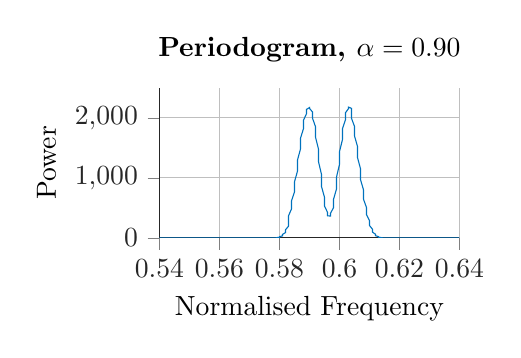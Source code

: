 % This file was created by matlab2tikz v0.4.7 (commit fd1f91e81f99952e85a7de453e57b338734fa875) running on MATLAB 8.4.
% Copyright (c) 2008--2014, Nico Schlömer <nico.schloemer@gmail.com>
% All rights reserved.
% Minimal pgfplots version: 1.3
% 
% The latest updates can be retrieved from
%   http://www.mathworks.com/matlabcentral/fileexchange/22022-matlab2tikz
% where you can also make suggestions and rate matlab2tikz.
% 
%
% defining custom colors
\definecolor{mycolor1}{rgb}{0.0,0.447,0.741}%
%
\begin{tikzpicture}

\begin{axis}[%
tick align = outside,
width=1.5in,
height=0.75in,
scale only axis,
every outer x axis line/.append style={white!15!black},
every x tick label/.append style={font=\color{white!15!black}},
xmin=0.54,
xmax=0.64,
xlabel={Normalised Frequency},
xmajorgrids,
every outer y axis line/.append style={white!15!black},
every y tick label/.append style={font=\color{white!15!black}},
ymin=0,
ymax=2500,
ylabel={Power},
ymajorgrids,
title style={font=\bfseries},
title={Periodogram, $ \alpha=0.90 $},
axis x line*=bottom,
axis y line*=left
]
\addplot [color=mycolor1,solid,forget plot]
  table[row sep=crcr]{-1	0.0\\
-1.0	0.002\\
-0.999	0.008\\
-0.999	0.016\\
-0.998	0.027\\
-0.998	0.037\\
-0.997	0.045\\
-0.997	0.051\\
-0.996	0.053\\
-0.996	0.051\\
-0.995	0.046\\
-0.995	0.037\\
-0.994	0.027\\
-0.994	0.017\\
-0.993	0.008\\
-0.993	0.002\\
-0.992	0.0\\
-0.992	0.002\\
-0.991	0.008\\
-0.991	0.016\\
-0.99	0.026\\
-0.99	0.036\\
-0.989	0.045\\
-0.989	0.051\\
-0.988	0.053\\
-0.988	0.051\\
-0.987	0.046\\
-0.987	0.038\\
-0.986	0.028\\
-0.986	0.017\\
-0.985	0.009\\
-0.985	0.003\\
-0.984	0.0\\
-0.984	0.002\\
-0.983	0.007\\
-0.983	0.016\\
-0.982	0.026\\
-0.982	0.036\\
-0.981	0.045\\
-0.981	0.051\\
-0.98	0.053\\
-0.98	0.052\\
-0.979	0.046\\
-0.979	0.038\\
-0.979	0.028\\
-0.978	0.018\\
-0.978	0.009\\
-0.977	0.003\\
-0.977	0.0\\
-0.976	0.002\\
-0.976	0.007\\
-0.975	0.015\\
-0.975	0.025\\
-0.974	0.036\\
-0.974	0.045\\
-0.973	0.051\\
-0.973	0.054\\
-0.972	0.052\\
-0.972	0.047\\
-0.971	0.039\\
-0.971	0.029\\
-0.97	0.018\\
-0.97	0.009\\
-0.969	0.003\\
-0.969	0.0\\
-0.968	0.002\\
-0.968	0.007\\
-0.967	0.015\\
-0.967	0.025\\
-0.966	0.035\\
-0.966	0.045\\
-0.965	0.051\\
-0.965	0.054\\
-0.964	0.053\\
-0.964	0.048\\
-0.963	0.039\\
-0.963	0.029\\
-0.962	0.019\\
-0.962	0.01\\
-0.961	0.003\\
-0.961	0.0\\
-0.96	0.001\\
-0.96	0.006\\
-0.959	0.015\\
-0.959	0.025\\
-0.958	0.035\\
-0.958	0.044\\
-0.958	0.051\\
-0.957	0.054\\
-0.957	0.053\\
-0.956	0.048\\
-0.956	0.04\\
-0.955	0.03\\
-0.955	0.02\\
-0.954	0.01\\
-0.954	0.003\\
-0.953	0.0\\
-0.953	0.001\\
-0.952	0.006\\
-0.952	0.014\\
-0.951	0.024\\
-0.951	0.035\\
-0.95	0.045\\
-0.95	0.051\\
-0.949	0.055\\
-0.949	0.054\\
-0.948	0.049\\
-0.948	0.041\\
-0.947	0.031\\
-0.947	0.02\\
-0.946	0.011\\
-0.946	0.004\\
-0.945	0.0\\
-0.945	0.001\\
-0.944	0.006\\
-0.944	0.014\\
-0.943	0.024\\
-0.943	0.035\\
-0.942	0.045\\
-0.942	0.052\\
-0.941	0.055\\
-0.941	0.055\\
-0.94	0.05\\
-0.94	0.042\\
-0.939	0.032\\
-0.939	0.021\\
-0.938	0.011\\
-0.938	0.004\\
-0.938	0.0\\
-0.937	0.001\\
-0.937	0.006\\
-0.936	0.014\\
-0.936	0.024\\
-0.935	0.035\\
-0.935	0.045\\
-0.934	0.052\\
-0.934	0.056\\
-0.933	0.055\\
-0.933	0.051\\
-0.932	0.043\\
-0.932	0.033\\
-0.931	0.022\\
-0.931	0.012\\
-0.93	0.004\\
-0.93	0.001\\
-0.929	0.001\\
-0.929	0.005\\
-0.928	0.014\\
-0.928	0.024\\
-0.927	0.035\\
-0.927	0.045\\
-0.926	0.053\\
-0.926	0.057\\
-0.925	0.056\\
-0.925	0.052\\
-0.924	0.044\\
-0.924	0.034\\
-0.923	0.023\\
-0.923	0.012\\
-0.922	0.005\\
-0.922	0.001\\
-0.921	0.001\\
-0.921	0.005\\
-0.92	0.013\\
-0.92	0.024\\
-0.919	0.035\\
-0.919	0.045\\
-0.918	0.053\\
-0.918	0.057\\
-0.917	0.057\\
-0.917	0.053\\
-0.917	0.045\\
-0.916	0.035\\
-0.916	0.023\\
-0.915	0.013\\
-0.915	0.005\\
-0.914	0.001\\
-0.914	0.001\\
-0.913	0.005\\
-0.913	0.013\\
-0.912	0.024\\
-0.912	0.035\\
-0.911	0.046\\
-0.911	0.054\\
-0.91	0.058\\
-0.91	0.059\\
-0.909	0.054\\
-0.909	0.046\\
-0.908	0.036\\
-0.908	0.024\\
-0.907	0.014\\
-0.907	0.005\\
-0.906	0.001\\
-0.906	0.001\\
-0.905	0.005\\
-0.905	0.013\\
-0.904	0.024\\
-0.904	0.035\\
-0.903	0.046\\
-0.903	0.055\\
-0.902	0.059\\
-0.902	0.06\\
-0.901	0.056\\
-0.901	0.048\\
-0.9	0.037\\
-0.9	0.025\\
-0.899	0.014\\
-0.899	0.006\\
-0.898	0.001\\
-0.898	0.001\\
-0.897	0.005\\
-0.897	0.013\\
-0.896	0.024\\
-0.896	0.035\\
-0.896	0.047\\
-0.895	0.056\\
-0.895	0.061\\
-0.894	0.061\\
-0.894	0.057\\
-0.893	0.049\\
-0.893	0.039\\
-0.892	0.027\\
-0.892	0.015\\
-0.891	0.006\\
-0.891	0.001\\
-0.89	0.0\\
-0.89	0.005\\
-0.889	0.013\\
-0.889	0.024\\
-0.888	0.036\\
-0.888	0.047\\
-0.887	0.057\\
-0.887	0.062\\
-0.886	0.063\\
-0.886	0.059\\
-0.885	0.051\\
-0.885	0.04\\
-0.884	0.028\\
-0.884	0.016\\
-0.883	0.007\\
-0.883	0.001\\
-0.882	0.0\\
-0.882	0.004\\
-0.881	0.012\\
-0.881	0.024\\
-0.88	0.036\\
-0.88	0.048\\
-0.879	0.058\\
-0.879	0.063\\
-0.878	0.065\\
-0.878	0.061\\
-0.877	0.053\\
-0.877	0.042\\
-0.876	0.029\\
-0.876	0.017\\
-0.875	0.007\\
-0.875	0.001\\
-0.875	0.0\\
-0.874	0.004\\
-0.874	0.012\\
-0.873	0.024\\
-0.873	0.037\\
-0.872	0.049\\
-0.872	0.059\\
-0.871	0.065\\
-0.871	0.066\\
-0.87	0.063\\
-0.87	0.055\\
-0.869	0.043\\
-0.869	0.031\\
-0.868	0.018\\
-0.868	0.008\\
-0.867	0.002\\
-0.867	0.0\\
-0.866	0.004\\
-0.866	0.012\\
-0.865	0.024\\
-0.865	0.037\\
-0.864	0.05\\
-0.864	0.06\\
-0.863	0.067\\
-0.863	0.068\\
-0.862	0.065\\
-0.862	0.057\\
-0.861	0.045\\
-0.861	0.032\\
-0.86	0.019\\
-0.86	0.009\\
-0.859	0.002\\
-0.859	0.0\\
-0.858	0.004\\
-0.858	0.012\\
-0.857	0.024\\
-0.857	0.038\\
-0.856	0.051\\
-0.856	0.062\\
-0.855	0.069\\
-0.855	0.071\\
-0.854	0.067\\
-0.854	0.059\\
-0.854	0.047\\
-0.853	0.034\\
-0.853	0.02\\
-0.852	0.009\\
-0.852	0.002\\
-0.851	0.0\\
-0.851	0.004\\
-0.85	0.012\\
-0.85	0.024\\
-0.849	0.038\\
-0.849	0.052\\
-0.848	0.063\\
-0.848	0.071\\
-0.847	0.073\\
-0.847	0.07\\
-0.846	0.062\\
-0.846	0.05\\
-0.845	0.036\\
-0.845	0.022\\
-0.844	0.01\\
-0.844	0.002\\
-0.843	0.0\\
-0.843	0.003\\
-0.842	0.012\\
-0.842	0.024\\
-0.841	0.039\\
-0.841	0.053\\
-0.84	0.065\\
-0.84	0.073\\
-0.839	0.076\\
-0.839	0.073\\
-0.838	0.065\\
-0.838	0.052\\
-0.837	0.038\\
-0.837	0.023\\
-0.836	0.011\\
-0.836	0.003\\
-0.835	0.0\\
-0.835	0.003\\
-0.834	0.012\\
-0.834	0.025\\
-0.833	0.04\\
-0.833	0.055\\
-0.833	0.067\\
-0.832	0.076\\
-0.832	0.079\\
-0.831	0.076\\
-0.831	0.068\\
-0.83	0.055\\
-0.83	0.04\\
-0.829	0.025\\
-0.829	0.012\\
-0.828	0.003\\
-0.828	0.0\\
-0.827	0.003\\
-0.827	0.012\\
-0.826	0.025\\
-0.826	0.041\\
-0.825	0.056\\
-0.825	0.07\\
-0.824	0.079\\
-0.824	0.082\\
-0.823	0.08\\
-0.823	0.071\\
-0.822	0.058\\
-0.822	0.042\\
-0.821	0.027\\
-0.821	0.013\\
-0.82	0.004\\
-0.82	0.0\\
-0.819	0.003\\
-0.819	0.012\\
-0.818	0.025\\
-0.818	0.042\\
-0.817	0.058\\
-0.817	0.072\\
-0.816	0.082\\
-0.816	0.086\\
-0.815	0.084\\
-0.815	0.075\\
-0.814	0.061\\
-0.814	0.045\\
-0.813	0.028\\
-0.813	0.014\\
-0.812	0.004\\
-0.812	0.0\\
-0.812	0.003\\
-0.811	0.012\\
-0.811	0.026\\
-0.81	0.043\\
-0.81	0.06\\
-0.809	0.075\\
-0.809	0.086\\
-0.808	0.09\\
-0.808	0.088\\
-0.807	0.079\\
-0.807	0.065\\
-0.806	0.048\\
-0.806	0.031\\
-0.805	0.015\\
-0.805	0.005\\
-0.804	0.0\\
-0.804	0.003\\
-0.803	0.012\\
-0.803	0.026\\
-0.802	0.044\\
-0.802	0.062\\
-0.801	0.078\\
-0.801	0.09\\
-0.8	0.095\\
-0.8	0.093\\
-0.799	0.084\\
-0.799	0.069\\
-0.798	0.052\\
-0.798	0.033\\
-0.797	0.017\\
-0.797	0.005\\
-0.796	0.0\\
-0.796	0.003\\
-0.795	0.012\\
-0.795	0.027\\
-0.794	0.046\\
-0.794	0.065\\
-0.793	0.082\\
-0.793	0.094\\
-0.792	0.1\\
-0.792	0.098\\
-0.792	0.089\\
-0.791	0.074\\
-0.791	0.055\\
-0.79	0.036\\
-0.79	0.019\\
-0.789	0.006\\
-0.789	0.0\\
-0.788	0.002\\
-0.788	0.012\\
-0.787	0.028\\
-0.787	0.047\\
-0.786	0.068\\
-0.786	0.086\\
-0.785	0.099\\
-0.785	0.106\\
-0.784	0.104\\
-0.784	0.095\\
-0.783	0.079\\
-0.783	0.06\\
-0.782	0.039\\
-0.782	0.02\\
-0.781	0.007\\
-0.781	0.0\\
-0.78	0.002\\
-0.78	0.012\\
-0.779	0.029\\
-0.779	0.049\\
-0.778	0.071\\
-0.778	0.091\\
-0.777	0.105\\
-0.777	0.112\\
-0.776	0.111\\
-0.776	0.102\\
-0.775	0.085\\
-0.775	0.065\\
-0.774	0.042\\
-0.774	0.023\\
-0.773	0.008\\
-0.773	0.001\\
-0.772	0.002\\
-0.772	0.012\\
-0.771	0.029\\
-0.771	0.051\\
-0.771	0.075\\
-0.77	0.096\\
-0.77	0.112\\
-0.769	0.12\\
-0.769	0.119\\
-0.768	0.109\\
-0.768	0.092\\
-0.767	0.07\\
-0.767	0.046\\
-0.766	0.025\\
-0.766	0.009\\
-0.765	0.001\\
-0.765	0.002\\
-0.764	0.012\\
-0.764	0.03\\
-0.763	0.054\\
-0.763	0.079\\
-0.762	0.102\\
-0.762	0.119\\
-0.761	0.128\\
-0.761	0.128\\
-0.76	0.118\\
-0.76	0.1\\
-0.759	0.076\\
-0.759	0.051\\
-0.758	0.028\\
-0.758	0.01\\
-0.757	0.001\\
-0.757	0.002\\
-0.756	0.012\\
-0.756	0.032\\
-0.755	0.057\\
-0.755	0.083\\
-0.754	0.108\\
-0.754	0.127\\
-0.753	0.138\\
-0.753	0.138\\
-0.752	0.128\\
-0.752	0.109\\
-0.751	0.083\\
-0.751	0.056\\
-0.75	0.031\\
-0.75	0.012\\
-0.75	0.001\\
-0.749	0.002\\
-0.749	0.013\\
-0.748	0.033\\
-0.748	0.06\\
-0.747	0.089\\
-0.747	0.116\\
-0.746	0.137\\
-0.746	0.149\\
-0.745	0.149\\
-0.745	0.139\\
-0.744	0.119\\
-0.744	0.092\\
-0.743	0.062\\
-0.743	0.035\\
-0.742	0.014\\
-0.742	0.002\\
-0.741	0.001\\
-0.741	0.013\\
-0.74	0.035\\
-0.74	0.063\\
-0.739	0.095\\
-0.739	0.125\\
-0.738	0.148\\
-0.738	0.161\\
-0.737	0.163\\
-0.737	0.152\\
-0.736	0.13\\
-0.736	0.102\\
-0.735	0.069\\
-0.735	0.039\\
-0.734	0.016\\
-0.734	0.002\\
-0.733	0.001\\
-0.733	0.013\\
-0.732	0.036\\
-0.732	0.068\\
-0.731	0.102\\
-0.731	0.135\\
-0.73	0.161\\
-0.73	0.176\\
-0.729	0.178\\
-0.729	0.167\\
-0.729	0.144\\
-0.728	0.113\\
-0.728	0.078\\
-0.727	0.045\\
-0.727	0.018\\
-0.726	0.003\\
-0.726	0.001\\
-0.725	0.014\\
-0.725	0.039\\
-0.724	0.072\\
-0.724	0.11\\
-0.723	0.147\\
-0.723	0.176\\
-0.722	0.193\\
-0.722	0.197\\
-0.721	0.185\\
-0.721	0.161\\
-0.72	0.126\\
-0.72	0.088\\
-0.719	0.051\\
-0.719	0.021\\
-0.718	0.004\\
-0.718	0.001\\
-0.717	0.014\\
-0.717	0.041\\
-0.716	0.078\\
-0.716	0.12\\
-0.715	0.161\\
-0.715	0.193\\
-0.714	0.214\\
-0.714	0.219\\
-0.713	0.207\\
-0.713	0.18\\
-0.712	0.142\\
-0.712	0.1\\
-0.711	0.058\\
-0.711	0.025\\
-0.71	0.005\\
-0.71	0.001\\
-0.709	0.014\\
-0.709	0.044\\
-0.708	0.085\\
-0.708	0.132\\
-0.708	0.177\\
-0.707	0.215\\
-0.707	0.238\\
-0.706	0.245\\
-0.706	0.232\\
-0.705	0.203\\
-0.705	0.162\\
-0.704	0.114\\
-0.704	0.068\\
-0.703	0.029\\
-0.703	0.006\\
-0.702	0.001\\
-0.702	0.015\\
-0.701	0.047\\
-0.701	0.093\\
-0.7	0.146\\
-0.7	0.197\\
-0.699	0.24\\
-0.699	0.268\\
-0.698	0.276\\
-0.698	0.263\\
-0.697	0.232\\
-0.697	0.185\\
-0.696	0.132\\
-0.696	0.079\\
-0.695	0.035\\
-0.695	0.007\\
-0.694	0.0\\
-0.694	0.016\\
-0.693	0.051\\
-0.693	0.103\\
-0.692	0.162\\
-0.692	0.221\\
-0.691	0.271\\
-0.691	0.304\\
-0.69	0.315\\
-0.69	0.301\\
-0.689	0.266\\
-0.689	0.215\\
-0.688	0.154\\
-0.688	0.093\\
-0.688	0.042\\
-0.687	0.01\\
-0.687	0.0\\
-0.686	0.016\\
-0.686	0.056\\
-0.685	0.115\\
-0.685	0.183\\
-0.684	0.251\\
-0.684	0.309\\
-0.683	0.348\\
-0.683	0.362\\
-0.682	0.349\\
-0.682	0.31\\
-0.681	0.251\\
-0.681	0.181\\
-0.68	0.111\\
-0.68	0.052\\
-0.679	0.012\\
-0.679	0.0\\
-0.678	0.017\\
-0.678	0.062\\
-0.677	0.129\\
-0.677	0.208\\
-0.676	0.288\\
-0.676	0.357\\
-0.675	0.404\\
-0.675	0.422\\
-0.674	0.408\\
-0.674	0.364\\
-0.673	0.297\\
-0.673	0.216\\
-0.672	0.134\\
-0.672	0.063\\
-0.671	0.016\\
-0.671	2.213e-05\\
-0.67	0.019\\
-0.67	0.07\\
-0.669	0.147\\
-0.669	0.24\\
-0.668	0.334\\
-0.668	0.416\\
-0.667	0.474\\
-0.667	0.497\\
-0.667	0.484\\
-0.666	0.434\\
-0.666	0.356\\
-0.665	0.261\\
-0.665	0.163\\
-0.664	0.079\\
-0.664	0.021\\
-0.663	1.164e-05\\
-0.663	0.02\\
-0.662	0.079\\
-0.662	0.17\\
-0.661	0.28\\
-0.661	0.393\\
-0.66	0.492\\
-0.66	0.563\\
-0.659	0.594\\
-0.659	0.58\\
-0.658	0.523\\
-0.658	0.432\\
-0.657	0.319\\
-0.657	0.202\\
-0.656	0.099\\
-0.656	0.028\\
-0.655	0.0\\
-0.655	0.021\\
-0.654	0.09\\
-0.654	0.198\\
-0.653	0.33\\
-0.653	0.466\\
-0.652	0.588\\
-0.652	0.676\\
-0.651	0.716\\
-0.651	0.703\\
-0.65	0.637\\
-0.65	0.528\\
-0.649	0.392\\
-0.649	0.251\\
-0.648	0.126\\
-0.648	0.037\\
-0.647	0.0\\
-0.647	0.023\\
-0.646	0.104\\
-0.646	0.232\\
-0.646	0.39\\
-0.645	0.556\\
-0.645	0.704\\
-0.644	0.812\\
-0.644	0.864\\
-0.643	0.85\\
-0.643	0.773\\
-0.642	0.644\\
-0.642	0.481\\
-0.641	0.31\\
-0.641	0.157\\
-0.64	0.048\\
-0.64	0.001\\
-0.639	0.025\\
-0.639	0.118\\
-0.638	0.268\\
-0.638	0.454\\
-0.637	0.648\\
-0.637	0.821\\
-0.636	0.948\\
-0.636	1.007\\
-0.635	0.99\\
-0.635	0.899\\
-0.634	0.746\\
-0.634	0.556\\
-0.633	0.358\\
-0.633	0.182\\
-0.632	0.057\\
-0.632	0.002\\
-0.631	0.025\\
-0.631	0.124\\
-0.63	0.281\\
-0.63	0.473\\
-0.629	0.667\\
-0.629	0.833\\
-0.628	0.944\\
-0.628	0.982\\
-0.627	0.941\\
-0.627	0.83\\
-0.626	0.665\\
-0.626	0.476\\
-0.625	0.291\\
-0.625	0.138\\
-0.625	0.038\\
-0.624	0.0\\
-0.624	0.021\\
-0.623	0.086\\
-0.623	0.172\\
-0.622	0.251\\
-0.622	0.302\\
-0.621	0.311\\
-0.621	0.274\\
-0.62	0.203\\
-0.62	0.12\\
-0.619	0.049\\
-0.619	0.012\\
-0.618	0.018\\
-0.618	0.055\\
-0.617	0.098\\
-0.617	0.11\\
-0.616	0.07\\
-0.616	0.008\\
-0.615	0.049\\
-0.615	0.475\\
-0.614	1.786\\
-0.614	4.764\\
-0.613	10.52\\
-0.613	20.522\\
-0.612	36.596\\
-0.612	60.878\\
-0.611	95.73\\
-0.611	143.598\\
-0.61	206.836\\
-0.61	287.484\\
-0.609	387.029\\
-0.609	506.158\\
-0.608	644.532\\
-0.608	800.6\\
-0.607	971.482\\
-0.607	1152.932\\
-0.606	1339.417\\
-0.606	1524.288\\
-0.605	1700.085\\
-0.605	1858.92\\
-0.604	1992.954\\
-0.604	2094.917\\
-0.604	2158.646\\
-0.603	2179.587\\
-0.603	2155.232\\
-0.602	2085.444\\
-0.602	1972.635\\
-0.601	1821.777\\
-0.601	1640.233\\
-0.6	1437.414\\
-0.6	1224.266\\
-0.599	1012.64\\
-0.599	814.566\\
-0.598	641.494\\
-0.598	503.554\\
-0.597	408.887\\
-0.597	363.105\\
-0.596	368.917\\
-0.596	425.943\\
-0.595	530.745\\
-0.595	677.061\\
-0.594	856.225\\
-0.594	1057.75\\
-0.593	1270.01\\
-0.593	1480.995\\
-0.592	1679.058\\
-0.592	1853.618\\
-0.591	1995.764\\
-0.591	2098.719\\
-0.59	2158.137\\
-0.59	2172.227\\
-0.589	2141.698\\
-0.589	2069.541\\
-0.588	1960.679\\
-0.588	1821.515\\
-0.587	1659.421\\
-0.587	1482.21\\
-0.586	1297.626\\
-0.586	1112.902\\
-0.585	934.389\\
-0.585	767.296\\
-0.584	615.534\\
-0.584	481.672\\
-0.583	366.988\\
-0.583	271.605\\
-0.583	194.678\\
-0.582	134.627\\
-0.582	89.372\\
-0.581	56.571\\
-0.581	33.825\\
-0.58	18.845\\
-0.58	9.576\\
-0.579	4.281\\
-0.579	1.57\\
-0.578	0.397\\
-0.578	0.034\\
-0.577	0.016\\
-0.577	0.084\\
-0.576	0.124\\
-0.576	0.111\\
-0.575	0.066\\
-0.575	0.022\\
-0.574	0.006\\
-0.574	0.027\\
-0.573	0.079\\
-0.573	0.145\\
-0.572	0.202\\
-0.572	0.232\\
-0.571	0.227\\
-0.571	0.187\\
-0.57	0.125\\
-0.57	0.06\\
-0.569	0.013\\
-0.569	0.004\\
-0.568	0.043\\
-0.568	0.134\\
-0.567	0.265\\
-0.567	0.42\\
-0.566	0.575\\
-0.566	0.705\\
-0.565	0.788\\
-0.565	0.811\\
-0.564	0.768\\
-0.564	0.667\\
-0.563	0.524\\
-0.563	0.362\\
-0.562	0.207\\
-0.562	0.084\\
-0.562	0.014\\
-0.561	0.008\\
-0.561	0.066\\
-0.56	0.179\\
-0.56	0.331\\
-0.559	0.495\\
-0.559	0.648\\
-0.558	0.765\\
-0.558	0.829\\
-0.557	0.83\\
-0.557	0.768\\
-0.556	0.654\\
-0.556	0.505\\
-0.555	0.344\\
-0.555	0.195\\
-0.554	0.079\\
-0.554	0.014\\
-0.553	0.006\\
-0.553	0.056\\
-0.552	0.153\\
-0.552	0.282\\
-0.551	0.422\\
-0.551	0.551\\
-0.55	0.648\\
-0.55	0.701\\
-0.549	0.7\\
-0.549	0.647\\
-0.548	0.551\\
-0.548	0.426\\
-0.547	0.291\\
-0.547	0.167\\
-0.546	0.069\\
-0.546	0.013\\
-0.545	0.004\\
-0.545	0.043\\
-0.544	0.12\\
-0.544	0.224\\
-0.543	0.338\\
-0.543	0.443\\
-0.542	0.523\\
-0.542	0.567\\
-0.542	0.568\\
-0.541	0.527\\
-0.541	0.451\\
-0.54	0.351\\
-0.54	0.241\\
-0.539	0.14\\
-0.539	0.06\\
-0.538	0.012\\
-0.538	0.003\\
-0.537	0.032\\
-0.537	0.093\\
-0.536	0.176\\
-0.536	0.268\\
-0.535	0.353\\
-0.535	0.42\\
-0.534	0.457\\
-0.534	0.46\\
-0.533	0.429\\
-0.533	0.369\\
-0.532	0.289\\
-0.532	0.201\\
-0.531	0.118\\
-0.531	0.052\\
-0.53	0.011\\
-0.53	0.002\\
-0.529	0.024\\
-0.529	0.073\\
-0.528	0.14\\
-0.528	0.214\\
-0.527	0.284\\
-0.527	0.34\\
-0.526	0.372\\
-0.526	0.376\\
-0.525	0.353\\
-0.525	0.305\\
-0.524	0.24\\
-0.524	0.168\\
-0.523	0.1\\
-0.523	0.045\\
-0.522	0.011\\
-0.522	0.002\\
-0.521	0.018\\
-0.521	0.057\\
-0.521	0.112\\
-0.52	0.173\\
-0.52	0.231\\
-0.519	0.278\\
-0.519	0.306\\
-0.518	0.311\\
-0.518	0.293\\
-0.517	0.255\\
-0.517	0.202\\
-0.516	0.143\\
-0.516	0.086\\
-0.515	0.04\\
-0.515	0.01\\
-0.514	0.001\\
-0.514	0.014\\
-0.513	0.045\\
-0.513	0.09\\
-0.512	0.141\\
-0.512	0.19\\
-0.511	0.23\\
-0.511	0.255\\
-0.51	0.26\\
-0.51	0.247\\
-0.509	0.215\\
-0.509	0.172\\
-0.508	0.123\\
-0.508	0.075\\
-0.507	0.035\\
-0.507	0.01\\
-0.506	0.001\\
-0.506	0.011\\
-0.505	0.036\\
-0.505	0.074\\
-0.504	0.117\\
-0.504	0.158\\
-0.503	0.193\\
-0.503	0.214\\
-0.502	0.22\\
-0.502	0.21\\
-0.501	0.184\\
-0.501	0.148\\
-0.5	0.106\\
-0.5	0.066\\
-0.5	0.032\\
-0.499	0.009\\
-0.499	0.001\\
-0.498	0.009\\
-0.498	0.03\\
-0.497	0.061\\
-0.497	0.097\\
-0.496	0.133\\
-0.496	0.163\\
-0.495	0.182\\
-0.495	0.188\\
-0.494	0.18\\
-0.494	0.159\\
-0.493	0.129\\
-0.493	0.093\\
-0.492	0.058\\
-0.492	0.029\\
-0.491	0.009\\
-0.491	0.001\\
-0.49	0.007\\
-0.49	0.024\\
-0.489	0.051\\
-0.489	0.082\\
-0.488	0.113\\
-0.488	0.139\\
-0.487	0.156\\
-0.487	0.162\\
-0.486	0.156\\
-0.486	0.139\\
-0.485	0.113\\
-0.485	0.082\\
-0.484	0.052\\
-0.484	0.026\\
-0.483	0.008\\
-0.483	0.001\\
-0.482	0.005\\
-0.482	0.02\\
-0.481	0.043\\
-0.481	0.07\\
-0.48	0.097\\
-0.48	0.12\\
-0.479	0.135\\
-0.479	0.141\\
-0.479	0.136\\
-0.478	0.122\\
-0.478	0.1\\
-0.477	0.073\\
-0.477	0.047\\
-0.476	0.024\\
-0.476	0.008\\
-0.475	0.001\\
-0.475	0.004\\
-0.474	0.017\\
-0.474	0.036\\
-0.473	0.06\\
-0.473	0.083\\
-0.472	0.104\\
-0.472	0.118\\
-0.471	0.124\\
-0.471	0.12\\
-0.47	0.108\\
-0.47	0.089\\
-0.469	0.066\\
-0.469	0.042\\
-0.468	0.022\\
-0.468	0.008\\
-0.467	0.001\\
-0.467	0.003\\
-0.466	0.014\\
-0.466	0.031\\
-0.465	0.051\\
-0.465	0.072\\
-0.464	0.091\\
-0.464	0.104\\
-0.463	0.109\\
-0.463	0.106\\
-0.462	0.096\\
-0.462	0.08\\
-0.461	0.059\\
-0.461	0.039\\
-0.46	0.021\\
-0.46	0.007\\
-0.459	0.001\\
-0.459	0.003\\
-0.458	0.012\\
-0.458	0.026\\
-0.458	0.044\\
-0.457	0.063\\
-0.457	0.08\\
-0.456	0.091\\
-0.456	0.097\\
-0.455	0.095\\
-0.455	0.086\\
-0.454	0.072\\
-0.454	0.054\\
-0.453	0.036\\
-0.453	0.019\\
-0.452	0.007\\
-0.452	0.001\\
-0.451	0.002\\
-0.451	0.01\\
-0.45	0.023\\
-0.45	0.039\\
-0.449	0.055\\
-0.449	0.07\\
-0.448	0.081\\
-0.448	0.086\\
-0.447	0.085\\
-0.447	0.078\\
-0.446	0.065\\
-0.446	0.049\\
-0.445	0.033\\
-0.445	0.018\\
-0.444	0.007\\
-0.444	0.001\\
-0.443	0.002\\
-0.443	0.008\\
-0.442	0.02\\
-0.442	0.034\\
-0.441	0.049\\
-0.441	0.062\\
-0.44	0.073\\
-0.44	0.077\\
-0.439	0.077\\
-0.439	0.07\\
-0.438	0.059\\
-0.438	0.045\\
-0.438	0.03\\
-0.437	0.017\\
-0.437	0.007\\
-0.436	0.002\\
-0.436	0.002\\
-0.435	0.007\\
-0.435	0.017\\
-0.434	0.03\\
-0.434	0.043\\
-0.433	0.056\\
-0.433	0.065\\
-0.432	0.07\\
-0.432	0.069\\
-0.431	0.064\\
-0.431	0.054\\
-0.43	0.042\\
-0.43	0.028\\
-0.429	0.016\\
-0.429	0.007\\
-0.428	0.002\\
-0.428	0.001\\
-0.427	0.006\\
-0.427	0.015\\
-0.426	0.026\\
-0.426	0.039\\
-0.425	0.05\\
-0.425	0.059\\
-0.424	0.063\\
-0.424	0.063\\
-0.423	0.058\\
-0.423	0.05\\
-0.422	0.039\\
-0.422	0.026\\
-0.421	0.015\\
-0.421	0.007\\
-0.42	0.002\\
-0.42	0.001\\
-0.419	0.005\\
-0.419	0.013\\
-0.418	0.023\\
-0.418	0.034\\
-0.417	0.045\\
-0.417	0.053\\
-0.417	0.057\\
-0.416	0.058\\
-0.416	0.054\\
-0.415	0.046\\
-0.415	0.036\\
-0.414	0.025\\
-0.414	0.015\\
-0.413	0.006\\
-0.413	0.002\\
-0.412	0.001\\
-0.412	0.005\\
-0.411	0.011\\
-0.411	0.021\\
-0.41	0.031\\
-0.41	0.04\\
-0.409	0.048\\
-0.409	0.052\\
-0.408	0.053\\
-0.408	0.049\\
-0.407	0.042\\
-0.407	0.033\\
-0.406	0.023\\
-0.406	0.014\\
-0.405	0.006\\
-0.405	0.002\\
-0.404	0.001\\
-0.404	0.004\\
-0.403	0.01\\
-0.403	0.018\\
-0.402	0.028\\
-0.402	0.037\\
-0.401	0.044\\
-0.401	0.048\\
-0.4	0.048\\
-0.4	0.045\\
-0.399	0.039\\
-0.399	0.031\\
-0.398	0.022\\
-0.398	0.013\\
-0.397	0.006\\
-0.397	0.002\\
-0.396	0.001\\
-0.396	0.003\\
-0.396	0.009\\
-0.395	0.016\\
-0.395	0.025\\
-0.394	0.033\\
-0.394	0.04\\
-0.393	0.044\\
-0.393	0.045\\
-0.392	0.042\\
-0.392	0.037\\
-0.391	0.029\\
-0.391	0.021\\
-0.39	0.013\\
-0.39	0.006\\
-0.389	0.002\\
-0.389	0.001\\
-0.388	0.003\\
-0.388	0.008\\
-0.387	0.015\\
-0.387	0.023\\
-0.386	0.03\\
-0.386	0.036\\
-0.385	0.04\\
-0.385	0.041\\
-0.384	0.039\\
-0.384	0.034\\
-0.383	0.028\\
-0.383	0.02\\
-0.382	0.012\\
-0.382	0.006\\
-0.381	0.002\\
-0.381	0.001\\
-0.38	0.003\\
-0.38	0.007\\
-0.379	0.013\\
-0.379	0.021\\
-0.378	0.028\\
-0.378	0.033\\
-0.377	0.037\\
-0.377	0.038\\
-0.376	0.036\\
-0.376	0.032\\
-0.375	0.026\\
-0.375	0.019\\
-0.375	0.012\\
-0.374	0.006\\
-0.374	0.002\\
-0.373	0.001\\
-0.373	0.002\\
-0.372	0.006\\
-0.372	0.012\\
-0.371	0.019\\
-0.371	0.025\\
-0.37	0.031\\
-0.37	0.034\\
-0.369	0.036\\
-0.369	0.034\\
-0.368	0.03\\
-0.368	0.025\\
-0.367	0.018\\
-0.367	0.011\\
-0.366	0.006\\
-0.366	0.002\\
-0.365	0.001\\
-0.365	0.002\\
-0.364	0.006\\
-0.364	0.011\\
-0.363	0.017\\
-0.363	0.023\\
-0.362	0.028\\
-0.362	0.032\\
-0.361	0.033\\
-0.361	0.032\\
-0.36	0.028\\
-0.36	0.023\\
-0.359	0.017\\
-0.359	0.011\\
-0.358	0.006\\
-0.358	0.002\\
-0.357	0.001\\
-0.357	0.002\\
-0.356	0.005\\
-0.356	0.01\\
-0.355	0.015\\
-0.355	0.021\\
-0.354	0.026\\
-0.354	0.03\\
-0.354	0.031\\
-0.353	0.03\\
-0.353	0.027\\
-0.352	0.022\\
-0.352	0.016\\
-0.351	0.011\\
-0.351	0.006\\
-0.35	0.002\\
-0.35	0.001\\
-0.349	0.002\\
-0.349	0.004\\
-0.348	0.009\\
-0.348	0.014\\
-0.347	0.02\\
-0.347	0.024\\
-0.346	0.028\\
-0.346	0.029\\
-0.345	0.028\\
-0.345	0.025\\
-0.344	0.021\\
-0.344	0.016\\
-0.343	0.01\\
-0.343	0.006\\
-0.342	0.002\\
-0.342	0.001\\
-0.341	0.001\\
-0.341	0.004\\
-0.34	0.008\\
-0.34	0.013\\
-0.339	0.018\\
-0.339	0.022\\
-0.338	0.026\\
-0.338	0.027\\
-0.337	0.026\\
-0.337	0.024\\
-0.336	0.02\\
-0.336	0.015\\
-0.335	0.01\\
-0.335	0.006\\
-0.334	0.002\\
-0.334	0.001\\
-0.333	0.001\\
-0.333	0.004\\
-0.333	0.007\\
-0.332	0.012\\
-0.332	0.017\\
-0.331	0.021\\
-0.331	0.024\\
-0.33	0.025\\
-0.33	0.025\\
-0.329	0.023\\
-0.329	0.019\\
-0.328	0.015\\
-0.328	0.01\\
-0.327	0.006\\
-0.327	0.002\\
-0.326	0.001\\
-0.326	0.001\\
-0.325	0.003\\
-0.325	0.007\\
-0.324	0.011\\
-0.324	0.015\\
-0.323	0.019\\
-0.323	0.022\\
-0.322	0.024\\
-0.322	0.024\\
-0.321	0.022\\
-0.321	0.018\\
-0.32	0.014\\
-0.32	0.01\\
-0.319	0.006\\
-0.319	0.003\\
-0.318	0.001\\
-0.318	0.001\\
-0.317	0.003\\
-0.317	0.006\\
-0.316	0.01\\
-0.316	0.014\\
-0.315	0.018\\
-0.315	0.021\\
-0.314	0.022\\
-0.314	0.022\\
-0.313	0.021\\
-0.313	0.017\\
-0.312	0.014\\
-0.312	0.009\\
-0.312	0.005\\
-0.311	0.003\\
-0.311	0.001\\
-0.31	0.001\\
-0.31	0.003\\
-0.309	0.005\\
-0.309	0.009\\
-0.308	0.013\\
-0.308	0.017\\
-0.307	0.02\\
-0.307	0.021\\
-0.306	0.021\\
-0.306	0.02\\
-0.305	0.017\\
-0.305	0.013\\
-0.304	0.009\\
-0.304	0.005\\
-0.303	0.003\\
-0.303	0.001\\
-0.302	0.001\\
-0.302	0.002\\
-0.301	0.005\\
-0.301	0.008\\
-0.3	0.012\\
-0.3	0.016\\
-0.299	0.019\\
-0.299	0.02\\
-0.298	0.02\\
-0.298	0.019\\
-0.297	0.016\\
-0.297	0.013\\
-0.296	0.009\\
-0.296	0.005\\
-0.295	0.003\\
-0.295	0.001\\
-0.294	0.001\\
-0.294	0.002\\
-0.293	0.005\\
-0.293	0.008\\
-0.292	0.011\\
-0.292	0.015\\
-0.292	0.017\\
-0.291	0.019\\
-0.291	0.019\\
-0.29	0.018\\
-0.29	0.016\\
-0.289	0.012\\
-0.289	0.009\\
-0.288	0.005\\
-0.288	0.003\\
-0.287	0.001\\
-0.287	0.001\\
-0.286	0.002\\
-0.286	0.004\\
-0.285	0.007\\
-0.285	0.011\\
-0.284	0.014\\
-0.284	0.016\\
-0.283	0.018\\
-0.283	0.018\\
-0.282	0.017\\
-0.282	0.015\\
-0.281	0.012\\
-0.281	0.009\\
-0.28	0.005\\
-0.28	0.003\\
-0.279	0.001\\
-0.279	0.001\\
-0.278	0.002\\
-0.278	0.004\\
-0.277	0.007\\
-0.277	0.01\\
-0.276	0.013\\
-0.276	0.015\\
-0.275	0.017\\
-0.275	0.017\\
-0.274	0.016\\
-0.274	0.014\\
-0.273	0.012\\
-0.273	0.008\\
-0.272	0.005\\
-0.272	0.003\\
-0.271	0.001\\
-0.271	0.001\\
-0.271	0.002\\
-0.27	0.004\\
-0.27	0.006\\
-0.269	0.009\\
-0.269	0.012\\
-0.268	0.015\\
-0.268	0.016\\
-0.267	0.017\\
-0.267	0.016\\
-0.266	0.014\\
-0.266	0.011\\
-0.265	0.008\\
-0.265	0.005\\
-0.264	0.003\\
-0.264	0.001\\
-0.263	0.001\\
-0.263	0.001\\
-0.262	0.003\\
-0.262	0.006\\
-0.261	0.009\\
-0.261	0.011\\
-0.26	0.014\\
-0.26	0.015\\
-0.259	0.016\\
-0.259	0.015\\
-0.258	0.013\\
-0.258	0.011\\
-0.257	0.008\\
-0.257	0.005\\
-0.256	0.003\\
-0.256	0.001\\
-0.255	0.001\\
-0.255	0.001\\
-0.254	0.003\\
-0.254	0.005\\
-0.253	0.008\\
-0.253	0.011\\
-0.252	0.013\\
-0.252	0.015\\
-0.251	0.015\\
-0.251	0.015\\
-0.25	0.013\\
-0.25	0.011\\
-0.25	0.008\\
-0.249	0.005\\
-0.249	0.003\\
-0.248	0.001\\
-0.248	0.001\\
-0.247	0.001\\
-0.247	0.003\\
-0.246	0.005\\
-0.246	0.008\\
-0.245	0.01\\
-0.245	0.012\\
-0.244	0.014\\
-0.244	0.015\\
-0.243	0.014\\
-0.243	0.013\\
-0.242	0.011\\
-0.242	0.008\\
-0.241	0.005\\
-0.241	0.003\\
-0.24	0.001\\
-0.24	0.001\\
-0.239	0.001\\
-0.239	0.003\\
-0.238	0.005\\
-0.238	0.007\\
-0.237	0.01\\
-0.237	0.012\\
-0.236	0.013\\
-0.236	0.014\\
-0.235	0.014\\
-0.235	0.012\\
-0.234	0.01\\
-0.234	0.008\\
-0.233	0.005\\
-0.233	0.003\\
-0.232	0.002\\
-0.232	0.001\\
-0.231	0.001\\
-0.231	0.002\\
-0.23	0.004\\
-0.23	0.007\\
-0.229	0.009\\
-0.229	0.011\\
-0.229	0.013\\
-0.228	0.013\\
-0.228	0.013\\
-0.227	0.012\\
-0.227	0.01\\
-0.226	0.008\\
-0.226	0.005\\
-0.225	0.003\\
-0.225	0.002\\
-0.224	0.001\\
-0.224	0.001\\
-0.223	0.002\\
-0.223	0.004\\
-0.222	0.006\\
-0.222	0.008\\
-0.221	0.011\\
-0.221	0.012\\
-0.22	0.013\\
-0.22	0.013\\
-0.219	0.012\\
-0.219	0.01\\
-0.218	0.008\\
-0.218	0.005\\
-0.217	0.003\\
-0.217	0.002\\
-0.216	0.001\\
-0.216	0.001\\
-0.215	0.002\\
-0.215	0.004\\
-0.214	0.006\\
-0.214	0.008\\
-0.213	0.01\\
-0.213	0.012\\
-0.212	0.012\\
-0.212	0.012\\
-0.211	0.011\\
-0.211	0.01\\
-0.21	0.008\\
-0.21	0.005\\
-0.209	0.003\\
-0.209	0.002\\
-0.208	0.001\\
-0.208	0.001\\
-0.208	0.002\\
-0.207	0.003\\
-0.207	0.005\\
-0.206	0.008\\
-0.206	0.01\\
-0.205	0.011\\
-0.205	0.012\\
-0.204	0.012\\
-0.204	0.011\\
-0.203	0.009\\
-0.203	0.008\\
-0.202	0.005\\
-0.202	0.003\\
-0.201	0.002\\
-0.201	0.001\\
-0.2	0.001\\
-0.2	0.002\\
-0.199	0.003\\
-0.199	0.005\\
-0.198	0.007\\
-0.198	0.009\\
-0.197	0.011\\
-0.197	0.011\\
-0.196	0.011\\
-0.196	0.011\\
-0.195	0.009\\
-0.195	0.007\\
-0.194	0.005\\
-0.194	0.003\\
-0.193	0.002\\
-0.193	0.001\\
-0.192	0.001\\
-0.192	0.002\\
-0.191	0.003\\
-0.191	0.005\\
-0.19	0.007\\
-0.19	0.009\\
-0.189	0.01\\
-0.189	0.011\\
-0.188	0.011\\
-0.188	0.01\\
-0.188	0.009\\
-0.187	0.007\\
-0.187	0.005\\
-0.186	0.003\\
-0.186	0.002\\
-0.185	0.001\\
-0.185	0.001\\
-0.184	0.001\\
-0.184	0.003\\
-0.183	0.004\\
-0.183	0.006\\
-0.182	0.008\\
-0.182	0.01\\
-0.181	0.011\\
-0.181	0.011\\
-0.18	0.01\\
-0.18	0.009\\
-0.179	0.007\\
-0.179	0.005\\
-0.178	0.004\\
-0.178	0.002\\
-0.177	0.001\\
-0.177	0.001\\
-0.176	0.001\\
-0.176	0.003\\
-0.175	0.004\\
-0.175	0.006\\
-0.174	0.008\\
-0.174	0.009\\
-0.173	0.01\\
-0.173	0.011\\
-0.172	0.01\\
-0.172	0.009\\
-0.171	0.007\\
-0.171	0.005\\
-0.17	0.004\\
-0.17	0.002\\
-0.169	0.001\\
-0.169	0.001\\
-0.168	0.001\\
-0.168	0.002\\
-0.167	0.004\\
-0.167	0.006\\
-0.167	0.008\\
-0.166	0.009\\
-0.166	0.01\\
-0.165	0.01\\
-0.165	0.01\\
-0.164	0.009\\
-0.164	0.007\\
-0.163	0.005\\
-0.163	0.004\\
-0.162	0.002\\
-0.162	0.001\\
-0.161	0.001\\
-0.161	0.001\\
-0.16	0.002\\
-0.16	0.004\\
-0.159	0.005\\
-0.159	0.007\\
-0.158	0.009\\
-0.158	0.01\\
-0.157	0.01\\
-0.157	0.01\\
-0.156	0.009\\
-0.156	0.007\\
-0.155	0.005\\
-0.155	0.004\\
-0.154	0.002\\
-0.154	0.001\\
-0.153	0.001\\
-0.153	0.001\\
-0.152	0.002\\
-0.152	0.003\\
-0.151	0.005\\
-0.151	0.007\\
-0.15	0.008\\
-0.15	0.009\\
-0.149	0.01\\
-0.149	0.009\\
-0.148	0.009\\
-0.148	0.007\\
-0.147	0.005\\
-0.147	0.004\\
-0.146	0.002\\
-0.146	0.001\\
-0.146	0.001\\
-0.145	0.001\\
-0.145	0.002\\
-0.144	0.003\\
-0.144	0.005\\
-0.143	0.007\\
-0.143	0.008\\
-0.142	0.009\\
-0.142	0.009\\
-0.141	0.009\\
-0.141	0.008\\
-0.14	0.007\\
-0.14	0.006\\
-0.139	0.004\\
-0.139	0.002\\
-0.138	0.001\\
-0.138	0.001\\
-0.137	0.001\\
-0.137	0.002\\
-0.136	0.003\\
-0.136	0.005\\
-0.135	0.006\\
-0.135	0.008\\
-0.134	0.009\\
-0.134	0.009\\
-0.133	0.009\\
-0.133	0.008\\
-0.132	0.007\\
-0.132	0.006\\
-0.131	0.004\\
-0.131	0.002\\
-0.13	0.001\\
-0.13	0.001\\
-0.129	0.001\\
-0.129	0.002\\
-0.128	0.003\\
-0.128	0.004\\
-0.127	0.006\\
-0.127	0.007\\
-0.126	0.008\\
-0.126	0.009\\
-0.125	0.009\\
-0.125	0.008\\
-0.125	0.007\\
-0.124	0.006\\
-0.124	0.004\\
-0.123	0.003\\
-0.123	0.002\\
-0.122	0.001\\
-0.122	0.001\\
-0.121	0.002\\
-0.121	0.003\\
-0.12	0.004\\
-0.12	0.006\\
-0.119	0.007\\
-0.119	0.008\\
-0.118	0.009\\
-0.118	0.009\\
-0.117	0.008\\
-0.117	0.007\\
-0.116	0.006\\
-0.116	0.004\\
-0.115	0.003\\
-0.115	0.002\\
-0.114	0.001\\
-0.114	0.001\\
-0.113	0.002\\
-0.113	0.003\\
-0.112	0.004\\
-0.112	0.005\\
-0.111	0.007\\
-0.111	0.008\\
-0.11	0.009\\
-0.11	0.009\\
-0.109	0.008\\
-0.109	0.007\\
-0.108	0.006\\
-0.108	0.004\\
-0.107	0.003\\
-0.107	0.002\\
-0.106	0.001\\
-0.106	0.001\\
-0.105	0.001\\
-0.105	0.002\\
-0.104	0.004\\
-0.104	0.005\\
-0.104	0.007\\
-0.103	0.008\\
-0.103	0.008\\
-0.102	0.008\\
-0.102	0.008\\
-0.101	0.007\\
-0.101	0.006\\
-0.1	0.004\\
-0.1	0.003\\
-0.099	0.002\\
-0.099	0.001\\
-0.098	0.001\\
-0.098	0.001\\
-0.097	0.002\\
-0.097	0.004\\
-0.096	0.005\\
-0.096	0.006\\
-0.095	0.008\\
-0.095	0.008\\
-0.094	0.008\\
-0.094	0.008\\
-0.093	0.007\\
-0.093	0.006\\
-0.092	0.004\\
-0.092	0.003\\
-0.091	0.002\\
-0.091	0.001\\
-0.09	0.001\\
-0.09	0.001\\
-0.089	0.002\\
-0.089	0.003\\
-0.088	0.005\\
-0.088	0.006\\
-0.087	0.007\\
-0.087	0.008\\
-0.086	0.008\\
-0.086	0.008\\
-0.085	0.007\\
-0.085	0.006\\
-0.084	0.004\\
-0.084	0.003\\
-0.083	0.002\\
-0.083	0.001\\
-0.083	0.001\\
-0.082	0.001\\
-0.082	0.002\\
-0.081	0.003\\
-0.081	0.005\\
-0.08	0.006\\
-0.08	0.007\\
-0.079	0.008\\
-0.079	0.008\\
-0.078	0.008\\
-0.078	0.007\\
-0.077	0.006\\
-0.077	0.005\\
-0.076	0.003\\
-0.076	0.002\\
-0.075	0.001\\
-0.075	0.001\\
-0.074	0.001\\
-0.074	0.002\\
-0.073	0.003\\
-0.073	0.004\\
-0.072	0.006\\
-0.072	0.007\\
-0.071	0.008\\
-0.071	0.008\\
-0.07	0.008\\
-0.07	0.007\\
-0.069	0.006\\
-0.069	0.005\\
-0.068	0.003\\
-0.068	0.002\\
-0.067	0.001\\
-0.067	0.001\\
-0.066	0.001\\
-0.066	0.002\\
-0.065	0.003\\
-0.065	0.004\\
-0.064	0.006\\
-0.064	0.007\\
-0.063	0.008\\
-0.063	0.008\\
-0.062	0.008\\
-0.062	0.007\\
-0.062	0.006\\
-0.061	0.005\\
-0.061	0.003\\
-0.06	0.002\\
-0.06	0.001\\
-0.059	0.001\\
-0.059	0.001\\
-0.058	0.002\\
-0.058	0.003\\
-0.057	0.004\\
-0.057	0.005\\
-0.056	0.007\\
-0.056	0.007\\
-0.055	0.008\\
-0.055	0.008\\
-0.054	0.007\\
-0.054	0.006\\
-0.053	0.005\\
-0.053	0.003\\
-0.052	0.002\\
-0.052	0.001\\
-0.051	0.001\\
-0.051	0.001\\
-0.05	0.002\\
-0.05	0.003\\
-0.049	0.004\\
-0.049	0.005\\
-0.048	0.006\\
-0.048	0.007\\
-0.047	0.008\\
-0.047	0.008\\
-0.046	0.007\\
-0.046	0.006\\
-0.045	0.005\\
-0.045	0.004\\
-0.044	0.002\\
-0.044	0.001\\
-0.043	0.001\\
-0.043	0.001\\
-0.042	0.002\\
-0.042	0.002\\
-0.042	0.004\\
-0.041	0.005\\
-0.041	0.006\\
-0.04	0.007\\
-0.04	0.008\\
-0.039	0.008\\
-0.039	0.007\\
-0.038	0.006\\
-0.038	0.005\\
-0.037	0.004\\
-0.037	0.002\\
-0.036	0.002\\
-0.036	0.001\\
-0.035	0.001\\
-0.035	0.001\\
-0.034	0.002\\
-0.034	0.004\\
-0.033	0.005\\
-0.033	0.006\\
-0.032	0.007\\
-0.032	0.008\\
-0.031	0.008\\
-0.031	0.007\\
-0.03	0.006\\
-0.03	0.005\\
-0.029	0.004\\
-0.029	0.003\\
-0.028	0.002\\
-0.028	0.001\\
-0.027	0.001\\
-0.027	0.001\\
-0.026	0.002\\
-0.026	0.003\\
-0.025	0.005\\
-0.025	0.006\\
-0.024	0.007\\
-0.024	0.008\\
-0.023	0.008\\
-0.023	0.007\\
-0.022	0.006\\
-0.022	0.005\\
-0.021	0.004\\
-0.021	0.003\\
-0.021	0.002\\
-0.02	0.001\\
-0.02	0.001\\
-0.019	0.001\\
-0.019	0.002\\
-0.018	0.003\\
-0.018	0.005\\
-0.017	0.006\\
-0.017	0.007\\
-0.016	0.007\\
-0.016	0.008\\
-0.015	0.007\\
-0.015	0.006\\
-0.014	0.005\\
-0.014	0.004\\
-0.013	0.003\\
-0.013	0.002\\
-0.012	0.001\\
-0.012	0.001\\
-0.011	0.001\\
-0.011	0.002\\
-0.01	0.003\\
-0.01	0.004\\
-0.009	0.006\\
-0.009	0.007\\
-0.008	0.007\\
-0.008	0.008\\
-0.007	0.007\\
-0.007	0.007\\
-0.006	0.005\\
-0.006	0.004\\
-0.005	0.003\\
-0.005	0.002\\
-0.004	0.001\\
-0.004	0.001\\
-0.003	0.001\\
-0.003	0.002\\
-0.002	0.003\\
-0.002	0.004\\
-0.001	0.006\\
-0.001	0.007\\
-0.0	0.007\\
0	0.008\\
0.0	0.007\\
0.001	0.007\\
0.001	0.006\\
0.002	0.004\\
0.002	0.003\\
0.003	0.002\\
0.003	0.001\\
0.004	0.001\\
0.004	0.001\\
0.005	0.002\\
0.005	0.003\\
0.006	0.004\\
0.006	0.005\\
0.007	0.007\\
0.007	0.007\\
0.008	0.008\\
0.008	0.007\\
0.009	0.007\\
0.009	0.006\\
0.01	0.004\\
0.01	0.003\\
0.011	0.002\\
0.011	0.001\\
0.012	0.001\\
0.012	0.001\\
0.013	0.002\\
0.013	0.003\\
0.014	0.004\\
0.014	0.005\\
0.015	0.006\\
0.015	0.007\\
0.016	0.008\\
0.016	0.007\\
0.017	0.007\\
0.017	0.006\\
0.018	0.005\\
0.018	0.003\\
0.019	0.002\\
0.019	0.001\\
0.02	0.001\\
0.02	0.001\\
0.021	0.002\\
0.021	0.003\\
0.021	0.004\\
0.022	0.005\\
0.022	0.006\\
0.023	0.007\\
0.023	0.008\\
0.024	0.008\\
0.024	0.007\\
0.025	0.006\\
0.025	0.005\\
0.026	0.003\\
0.026	0.002\\
0.027	0.001\\
0.027	0.001\\
0.028	0.001\\
0.028	0.002\\
0.029	0.003\\
0.029	0.004\\
0.03	0.005\\
0.03	0.006\\
0.031	0.007\\
0.031	0.008\\
0.032	0.008\\
0.032	0.007\\
0.033	0.006\\
0.033	0.005\\
0.034	0.004\\
0.034	0.002\\
0.035	0.001\\
0.035	0.001\\
0.036	0.001\\
0.036	0.002\\
0.037	0.002\\
0.037	0.004\\
0.038	0.005\\
0.038	0.006\\
0.039	0.007\\
0.039	0.008\\
0.04	0.008\\
0.04	0.007\\
0.041	0.006\\
0.041	0.005\\
0.042	0.004\\
0.042	0.002\\
0.042	0.002\\
0.043	0.001\\
0.043	0.001\\
0.044	0.001\\
0.044	0.002\\
0.045	0.004\\
0.045	0.005\\
0.046	0.006\\
0.046	0.007\\
0.047	0.008\\
0.047	0.008\\
0.048	0.007\\
0.048	0.006\\
0.049	0.005\\
0.049	0.004\\
0.05	0.003\\
0.05	0.002\\
0.051	0.001\\
0.051	0.001\\
0.052	0.001\\
0.052	0.002\\
0.053	0.003\\
0.053	0.005\\
0.054	0.006\\
0.054	0.007\\
0.055	0.008\\
0.055	0.008\\
0.056	0.007\\
0.056	0.007\\
0.057	0.005\\
0.057	0.004\\
0.058	0.003\\
0.058	0.002\\
0.059	0.001\\
0.059	0.001\\
0.06	0.001\\
0.06	0.002\\
0.061	0.003\\
0.061	0.005\\
0.062	0.006\\
0.062	0.007\\
0.062	0.008\\
0.063	0.008\\
0.063	0.008\\
0.064	0.007\\
0.064	0.006\\
0.065	0.004\\
0.065	0.003\\
0.066	0.002\\
0.066	0.001\\
0.067	0.001\\
0.067	0.001\\
0.068	0.002\\
0.068	0.003\\
0.069	0.005\\
0.069	0.006\\
0.07	0.007\\
0.07	0.008\\
0.071	0.008\\
0.071	0.008\\
0.072	0.007\\
0.072	0.006\\
0.073	0.004\\
0.073	0.003\\
0.074	0.002\\
0.074	0.001\\
0.075	0.001\\
0.075	0.001\\
0.076	0.002\\
0.076	0.003\\
0.077	0.005\\
0.077	0.006\\
0.078	0.007\\
0.078	0.008\\
0.079	0.008\\
0.079	0.008\\
0.08	0.007\\
0.08	0.006\\
0.081	0.005\\
0.081	0.003\\
0.082	0.002\\
0.082	0.001\\
0.083	0.001\\
0.083	0.001\\
0.083	0.002\\
0.084	0.003\\
0.084	0.004\\
0.085	0.006\\
0.085	0.007\\
0.086	0.008\\
0.086	0.008\\
0.087	0.008\\
0.087	0.007\\
0.088	0.006\\
0.088	0.005\\
0.089	0.003\\
0.089	0.002\\
0.09	0.001\\
0.09	0.001\\
0.091	0.001\\
0.091	0.002\\
0.092	0.003\\
0.092	0.004\\
0.093	0.006\\
0.093	0.007\\
0.094	0.008\\
0.094	0.008\\
0.095	0.008\\
0.095	0.008\\
0.096	0.006\\
0.096	0.005\\
0.097	0.004\\
0.097	0.002\\
0.098	0.001\\
0.098	0.001\\
0.099	0.001\\
0.099	0.002\\
0.1	0.003\\
0.1	0.004\\
0.101	0.006\\
0.101	0.007\\
0.102	0.008\\
0.102	0.008\\
0.103	0.008\\
0.103	0.008\\
0.104	0.007\\
0.104	0.005\\
0.104	0.004\\
0.105	0.002\\
0.105	0.001\\
0.106	0.001\\
0.106	0.001\\
0.107	0.002\\
0.107	0.003\\
0.108	0.004\\
0.108	0.006\\
0.109	0.007\\
0.109	0.008\\
0.11	0.009\\
0.11	0.009\\
0.111	0.008\\
0.111	0.007\\
0.112	0.005\\
0.112	0.004\\
0.113	0.003\\
0.113	0.002\\
0.114	0.001\\
0.114	0.001\\
0.115	0.002\\
0.115	0.003\\
0.116	0.004\\
0.116	0.006\\
0.117	0.007\\
0.117	0.008\\
0.118	0.009\\
0.118	0.009\\
0.119	0.008\\
0.119	0.007\\
0.12	0.006\\
0.12	0.004\\
0.121	0.003\\
0.121	0.002\\
0.122	0.001\\
0.122	0.001\\
0.123	0.002\\
0.123	0.003\\
0.124	0.004\\
0.124	0.006\\
0.125	0.007\\
0.125	0.008\\
0.125	0.009\\
0.126	0.009\\
0.126	0.008\\
0.127	0.007\\
0.127	0.006\\
0.128	0.004\\
0.128	0.003\\
0.129	0.002\\
0.129	0.001\\
0.13	0.001\\
0.13	0.001\\
0.131	0.002\\
0.131	0.004\\
0.132	0.006\\
0.132	0.007\\
0.133	0.008\\
0.133	0.009\\
0.134	0.009\\
0.134	0.009\\
0.135	0.008\\
0.135	0.006\\
0.136	0.005\\
0.136	0.003\\
0.137	0.002\\
0.137	0.001\\
0.138	0.001\\
0.138	0.001\\
0.139	0.002\\
0.139	0.004\\
0.14	0.006\\
0.14	0.007\\
0.141	0.008\\
0.141	0.009\\
0.142	0.009\\
0.142	0.009\\
0.143	0.008\\
0.143	0.007\\
0.144	0.005\\
0.144	0.003\\
0.145	0.002\\
0.145	0.001\\
0.146	0.001\\
0.146	0.001\\
0.146	0.002\\
0.147	0.004\\
0.147	0.005\\
0.148	0.007\\
0.148	0.009\\
0.149	0.009\\
0.149	0.01\\
0.15	0.009\\
0.15	0.008\\
0.151	0.007\\
0.151	0.005\\
0.152	0.003\\
0.152	0.002\\
0.153	0.001\\
0.153	0.001\\
0.154	0.001\\
0.154	0.002\\
0.155	0.004\\
0.155	0.005\\
0.156	0.007\\
0.156	0.009\\
0.157	0.01\\
0.157	0.01\\
0.158	0.01\\
0.158	0.009\\
0.159	0.007\\
0.159	0.005\\
0.16	0.004\\
0.16	0.002\\
0.161	0.001\\
0.161	0.001\\
0.162	0.001\\
0.162	0.002\\
0.163	0.004\\
0.163	0.005\\
0.164	0.007\\
0.164	0.009\\
0.165	0.01\\
0.165	0.01\\
0.166	0.01\\
0.166	0.009\\
0.167	0.008\\
0.167	0.006\\
0.167	0.004\\
0.168	0.002\\
0.168	0.001\\
0.169	0.001\\
0.169	0.001\\
0.17	0.002\\
0.17	0.004\\
0.171	0.005\\
0.171	0.007\\
0.172	0.009\\
0.172	0.01\\
0.173	0.011\\
0.173	0.01\\
0.174	0.009\\
0.174	0.008\\
0.175	0.006\\
0.175	0.004\\
0.176	0.003\\
0.176	0.001\\
0.177	0.001\\
0.177	0.001\\
0.178	0.002\\
0.178	0.004\\
0.179	0.005\\
0.179	0.007\\
0.18	0.009\\
0.18	0.01\\
0.181	0.011\\
0.181	0.011\\
0.182	0.01\\
0.182	0.008\\
0.183	0.006\\
0.183	0.004\\
0.184	0.003\\
0.184	0.001\\
0.185	0.001\\
0.185	0.001\\
0.186	0.002\\
0.186	0.003\\
0.187	0.005\\
0.187	0.007\\
0.188	0.009\\
0.188	0.01\\
0.188	0.011\\
0.189	0.011\\
0.189	0.01\\
0.19	0.009\\
0.19	0.007\\
0.191	0.005\\
0.191	0.003\\
0.192	0.002\\
0.192	0.001\\
0.193	0.001\\
0.193	0.002\\
0.194	0.003\\
0.194	0.005\\
0.195	0.007\\
0.195	0.009\\
0.196	0.011\\
0.196	0.011\\
0.197	0.011\\
0.197	0.011\\
0.198	0.009\\
0.198	0.007\\
0.199	0.005\\
0.199	0.003\\
0.2	0.002\\
0.2	0.001\\
0.201	0.001\\
0.201	0.002\\
0.202	0.003\\
0.202	0.005\\
0.203	0.008\\
0.203	0.009\\
0.204	0.011\\
0.204	0.012\\
0.205	0.012\\
0.205	0.011\\
0.206	0.01\\
0.206	0.008\\
0.207	0.005\\
0.207	0.003\\
0.208	0.002\\
0.208	0.001\\
0.208	0.001\\
0.209	0.002\\
0.209	0.003\\
0.21	0.005\\
0.21	0.008\\
0.211	0.01\\
0.211	0.011\\
0.212	0.012\\
0.212	0.012\\
0.213	0.012\\
0.213	0.01\\
0.214	0.008\\
0.214	0.006\\
0.215	0.004\\
0.215	0.002\\
0.216	0.001\\
0.216	0.001\\
0.217	0.002\\
0.217	0.003\\
0.218	0.005\\
0.218	0.008\\
0.219	0.01\\
0.219	0.012\\
0.22	0.013\\
0.22	0.013\\
0.221	0.012\\
0.221	0.011\\
0.222	0.008\\
0.222	0.006\\
0.223	0.004\\
0.223	0.002\\
0.224	0.001\\
0.224	0.001\\
0.225	0.002\\
0.225	0.003\\
0.226	0.005\\
0.226	0.008\\
0.227	0.01\\
0.227	0.012\\
0.228	0.013\\
0.228	0.013\\
0.229	0.013\\
0.229	0.011\\
0.229	0.009\\
0.23	0.007\\
0.23	0.004\\
0.231	0.002\\
0.231	0.001\\
0.232	0.001\\
0.232	0.002\\
0.233	0.003\\
0.233	0.005\\
0.234	0.008\\
0.234	0.01\\
0.235	0.012\\
0.235	0.014\\
0.236	0.014\\
0.236	0.013\\
0.237	0.012\\
0.237	0.01\\
0.238	0.007\\
0.238	0.005\\
0.239	0.003\\
0.239	0.001\\
0.24	0.001\\
0.24	0.001\\
0.241	0.003\\
0.241	0.005\\
0.242	0.008\\
0.242	0.011\\
0.243	0.013\\
0.243	0.014\\
0.244	0.015\\
0.244	0.014\\
0.245	0.012\\
0.245	0.01\\
0.246	0.008\\
0.246	0.005\\
0.247	0.003\\
0.247	0.001\\
0.248	0.001\\
0.248	0.001\\
0.249	0.003\\
0.249	0.005\\
0.25	0.008\\
0.25	0.011\\
0.25	0.013\\
0.251	0.015\\
0.251	0.015\\
0.252	0.015\\
0.252	0.013\\
0.253	0.011\\
0.253	0.008\\
0.254	0.005\\
0.254	0.003\\
0.255	0.001\\
0.255	0.001\\
0.256	0.001\\
0.256	0.003\\
0.257	0.005\\
0.257	0.008\\
0.258	0.011\\
0.258	0.013\\
0.259	0.015\\
0.259	0.016\\
0.26	0.015\\
0.26	0.014\\
0.261	0.011\\
0.261	0.009\\
0.262	0.006\\
0.262	0.003\\
0.263	0.001\\
0.263	0.001\\
0.264	0.001\\
0.264	0.003\\
0.265	0.005\\
0.265	0.008\\
0.266	0.011\\
0.266	0.014\\
0.267	0.016\\
0.267	0.017\\
0.268	0.016\\
0.268	0.015\\
0.269	0.012\\
0.269	0.009\\
0.27	0.006\\
0.27	0.004\\
0.271	0.002\\
0.271	0.001\\
0.271	0.001\\
0.272	0.003\\
0.272	0.005\\
0.273	0.008\\
0.273	0.012\\
0.274	0.014\\
0.274	0.016\\
0.275	0.017\\
0.275	0.017\\
0.276	0.015\\
0.276	0.013\\
0.277	0.01\\
0.277	0.007\\
0.278	0.004\\
0.278	0.002\\
0.279	0.001\\
0.279	0.001\\
0.28	0.003\\
0.28	0.005\\
0.281	0.009\\
0.281	0.012\\
0.282	0.015\\
0.282	0.017\\
0.283	0.018\\
0.283	0.018\\
0.284	0.016\\
0.284	0.014\\
0.285	0.011\\
0.285	0.007\\
0.286	0.004\\
0.286	0.002\\
0.287	0.001\\
0.287	0.001\\
0.288	0.003\\
0.288	0.005\\
0.289	0.009\\
0.289	0.012\\
0.29	0.016\\
0.29	0.018\\
0.291	0.019\\
0.291	0.019\\
0.292	0.017\\
0.292	0.015\\
0.292	0.011\\
0.293	0.008\\
0.293	0.005\\
0.294	0.002\\
0.294	0.001\\
0.295	0.001\\
0.295	0.003\\
0.296	0.005\\
0.296	0.009\\
0.297	0.013\\
0.297	0.016\\
0.298	0.019\\
0.298	0.02\\
0.299	0.02\\
0.299	0.019\\
0.3	0.016\\
0.3	0.012\\
0.301	0.008\\
0.301	0.005\\
0.302	0.002\\
0.302	0.001\\
0.303	0.001\\
0.303	0.003\\
0.304	0.005\\
0.304	0.009\\
0.305	0.013\\
0.305	0.017\\
0.306	0.02\\
0.306	0.021\\
0.307	0.021\\
0.307	0.02\\
0.308	0.017\\
0.308	0.013\\
0.309	0.009\\
0.309	0.005\\
0.31	0.003\\
0.31	0.001\\
0.311	0.001\\
0.311	0.003\\
0.312	0.005\\
0.312	0.009\\
0.312	0.014\\
0.313	0.017\\
0.313	0.021\\
0.314	0.022\\
0.314	0.022\\
0.315	0.021\\
0.315	0.018\\
0.316	0.014\\
0.316	0.01\\
0.317	0.006\\
0.317	0.003\\
0.318	0.001\\
0.318	0.001\\
0.319	0.003\\
0.319	0.006\\
0.32	0.01\\
0.32	0.014\\
0.321	0.018\\
0.321	0.022\\
0.322	0.024\\
0.322	0.024\\
0.323	0.022\\
0.323	0.019\\
0.324	0.015\\
0.324	0.011\\
0.325	0.007\\
0.325	0.003\\
0.326	0.001\\
0.326	0.001\\
0.327	0.002\\
0.327	0.006\\
0.328	0.01\\
0.328	0.015\\
0.329	0.019\\
0.329	0.023\\
0.33	0.025\\
0.33	0.025\\
0.331	0.024\\
0.331	0.021\\
0.332	0.017\\
0.332	0.012\\
0.333	0.007\\
0.333	0.004\\
0.333	0.001\\
0.334	0.001\\
0.334	0.002\\
0.335	0.006\\
0.335	0.01\\
0.336	0.015\\
0.336	0.02\\
0.337	0.024\\
0.337	0.026\\
0.338	0.027\\
0.338	0.026\\
0.339	0.022\\
0.339	0.018\\
0.34	0.013\\
0.34	0.008\\
0.341	0.004\\
0.341	0.001\\
0.342	0.001\\
0.342	0.002\\
0.343	0.006\\
0.343	0.01\\
0.344	0.016\\
0.344	0.021\\
0.345	0.025\\
0.345	0.028\\
0.346	0.029\\
0.346	0.028\\
0.347	0.024\\
0.347	0.02\\
0.348	0.014\\
0.348	0.009\\
0.349	0.004\\
0.349	0.002\\
0.35	0.001\\
0.35	0.002\\
0.351	0.006\\
0.351	0.011\\
0.352	0.016\\
0.352	0.022\\
0.353	0.027\\
0.353	0.03\\
0.354	0.031\\
0.354	0.03\\
0.354	0.026\\
0.355	0.021\\
0.355	0.015\\
0.356	0.01\\
0.356	0.005\\
0.357	0.002\\
0.357	0.001\\
0.358	0.002\\
0.358	0.006\\
0.359	0.011\\
0.359	0.017\\
0.36	0.023\\
0.36	0.028\\
0.361	0.032\\
0.361	0.033\\
0.362	0.032\\
0.362	0.028\\
0.363	0.023\\
0.363	0.017\\
0.364	0.011\\
0.364	0.006\\
0.365	0.002\\
0.365	0.001\\
0.366	0.002\\
0.366	0.006\\
0.367	0.011\\
0.367	0.018\\
0.368	0.025\\
0.368	0.03\\
0.369	0.034\\
0.369	0.036\\
0.37	0.034\\
0.37	0.031\\
0.371	0.025\\
0.371	0.019\\
0.372	0.012\\
0.372	0.006\\
0.373	0.002\\
0.373	0.001\\
0.374	0.002\\
0.374	0.006\\
0.375	0.012\\
0.375	0.019\\
0.375	0.026\\
0.376	0.032\\
0.376	0.036\\
0.377	0.038\\
0.377	0.037\\
0.378	0.033\\
0.378	0.028\\
0.379	0.021\\
0.379	0.013\\
0.38	0.007\\
0.38	0.003\\
0.381	0.001\\
0.381	0.002\\
0.382	0.006\\
0.382	0.012\\
0.383	0.02\\
0.383	0.028\\
0.384	0.034\\
0.384	0.039\\
0.385	0.041\\
0.385	0.04\\
0.386	0.036\\
0.386	0.03\\
0.387	0.023\\
0.387	0.015\\
0.388	0.008\\
0.388	0.003\\
0.389	0.001\\
0.389	0.002\\
0.39	0.006\\
0.39	0.013\\
0.391	0.021\\
0.391	0.029\\
0.392	0.037\\
0.392	0.042\\
0.393	0.045\\
0.393	0.044\\
0.394	0.04\\
0.394	0.033\\
0.395	0.025\\
0.395	0.016\\
0.396	0.009\\
0.396	0.003\\
0.396	0.001\\
0.397	0.002\\
0.397	0.006\\
0.398	0.013\\
0.398	0.022\\
0.399	0.031\\
0.399	0.039\\
0.4	0.045\\
0.4	0.048\\
0.401	0.048\\
0.401	0.044\\
0.402	0.037\\
0.402	0.028\\
0.403	0.018\\
0.403	0.01\\
0.404	0.004\\
0.404	0.001\\
0.405	0.002\\
0.405	0.006\\
0.406	0.014\\
0.406	0.023\\
0.407	0.033\\
0.407	0.042\\
0.408	0.049\\
0.408	0.053\\
0.409	0.052\\
0.409	0.048\\
0.41	0.04\\
0.41	0.031\\
0.411	0.021\\
0.411	0.011\\
0.412	0.005\\
0.412	0.001\\
0.413	0.002\\
0.413	0.006\\
0.414	0.015\\
0.414	0.025\\
0.415	0.036\\
0.415	0.046\\
0.416	0.054\\
0.416	0.058\\
0.417	0.057\\
0.417	0.053\\
0.417	0.045\\
0.418	0.034\\
0.418	0.023\\
0.419	0.013\\
0.419	0.005\\
0.42	0.001\\
0.42	0.002\\
0.421	0.007\\
0.421	0.015\\
0.422	0.026\\
0.422	0.039\\
0.423	0.05\\
0.423	0.058\\
0.424	0.063\\
0.424	0.063\\
0.425	0.059\\
0.425	0.05\\
0.426	0.039\\
0.426	0.026\\
0.427	0.015\\
0.427	0.006\\
0.428	0.001\\
0.428	0.002\\
0.429	0.007\\
0.429	0.016\\
0.43	0.028\\
0.43	0.042\\
0.431	0.054\\
0.431	0.064\\
0.432	0.069\\
0.432	0.07\\
0.433	0.065\\
0.433	0.056\\
0.434	0.043\\
0.434	0.03\\
0.435	0.017\\
0.435	0.007\\
0.436	0.002\\
0.436	0.002\\
0.437	0.007\\
0.437	0.017\\
0.438	0.03\\
0.438	0.045\\
0.438	0.059\\
0.439	0.07\\
0.439	0.077\\
0.44	0.077\\
0.44	0.073\\
0.441	0.062\\
0.441	0.049\\
0.442	0.034\\
0.442	0.02\\
0.443	0.008\\
0.443	0.002\\
0.444	0.001\\
0.444	0.007\\
0.445	0.018\\
0.445	0.033\\
0.446	0.049\\
0.446	0.065\\
0.447	0.078\\
0.447	0.085\\
0.448	0.086\\
0.448	0.081\\
0.449	0.07\\
0.449	0.055\\
0.45	0.039\\
0.45	0.023\\
0.451	0.01\\
0.451	0.002\\
0.452	0.001\\
0.452	0.007\\
0.453	0.019\\
0.453	0.036\\
0.454	0.054\\
0.454	0.072\\
0.455	0.086\\
0.455	0.095\\
0.456	0.097\\
0.456	0.091\\
0.457	0.08\\
0.457	0.063\\
0.458	0.044\\
0.458	0.026\\
0.458	0.012\\
0.459	0.003\\
0.459	0.001\\
0.46	0.007\\
0.46	0.021\\
0.461	0.039\\
0.461	0.059\\
0.462	0.08\\
0.462	0.096\\
0.463	0.106\\
0.463	0.109\\
0.464	0.104\\
0.464	0.091\\
0.465	0.072\\
0.465	0.051\\
0.466	0.031\\
0.466	0.014\\
0.467	0.003\\
0.467	0.001\\
0.468	0.008\\
0.468	0.022\\
0.469	0.042\\
0.469	0.066\\
0.47	0.089\\
0.47	0.108\\
0.471	0.12\\
0.471	0.124\\
0.472	0.118\\
0.472	0.104\\
0.473	0.083\\
0.473	0.06\\
0.474	0.036\\
0.474	0.017\\
0.475	0.004\\
0.475	0.001\\
0.476	0.008\\
0.476	0.024\\
0.477	0.047\\
0.477	0.073\\
0.478	0.1\\
0.478	0.122\\
0.479	0.136\\
0.479	0.141\\
0.479	0.135\\
0.48	0.12\\
0.48	0.097\\
0.481	0.07\\
0.481	0.043\\
0.482	0.02\\
0.482	0.005\\
0.483	0.001\\
0.483	0.008\\
0.484	0.026\\
0.484	0.052\\
0.485	0.082\\
0.485	0.113\\
0.486	0.139\\
0.486	0.156\\
0.487	0.162\\
0.487	0.156\\
0.488	0.139\\
0.488	0.113\\
0.489	0.082\\
0.489	0.051\\
0.49	0.024\\
0.49	0.007\\
0.491	0.001\\
0.491	0.009\\
0.492	0.029\\
0.492	0.058\\
0.493	0.093\\
0.493	0.129\\
0.494	0.159\\
0.494	0.18\\
0.495	0.188\\
0.495	0.182\\
0.496	0.163\\
0.496	0.133\\
0.497	0.097\\
0.497	0.061\\
0.498	0.03\\
0.498	0.009\\
0.499	0.001\\
0.499	0.009\\
0.5	0.032\\
0.5	0.066\\
0.5	0.106\\
0.501	0.148\\
0.501	0.184\\
0.502	0.21\\
0.502	0.22\\
0.503	0.214\\
0.503	0.193\\
0.504	0.158\\
0.504	0.117\\
0.505	0.074\\
0.505	0.036\\
0.506	0.011\\
0.506	0.001\\
0.507	0.01\\
0.507	0.035\\
0.508	0.075\\
0.508	0.123\\
0.509	0.172\\
0.509	0.215\\
0.51	0.247\\
0.51	0.26\\
0.511	0.255\\
0.511	0.23\\
0.512	0.19\\
0.512	0.141\\
0.513	0.09\\
0.513	0.045\\
0.514	0.014\\
0.514	0.001\\
0.515	0.01\\
0.515	0.04\\
0.516	0.086\\
0.516	0.143\\
0.517	0.202\\
0.517	0.255\\
0.518	0.293\\
0.518	0.311\\
0.519	0.306\\
0.519	0.278\\
0.52	0.231\\
0.52	0.173\\
0.521	0.112\\
0.521	0.057\\
0.521	0.018\\
0.522	0.002\\
0.522	0.011\\
0.523	0.045\\
0.523	0.1\\
0.524	0.168\\
0.524	0.24\\
0.525	0.305\\
0.525	0.353\\
0.526	0.376\\
0.526	0.372\\
0.527	0.34\\
0.527	0.284\\
0.528	0.214\\
0.528	0.14\\
0.529	0.073\\
0.529	0.024\\
0.53	0.002\\
0.53	0.011\\
0.531	0.052\\
0.531	0.118\\
0.532	0.201\\
0.532	0.289\\
0.533	0.369\\
0.533	0.429\\
0.534	0.46\\
0.534	0.457\\
0.535	0.42\\
0.535	0.353\\
0.536	0.268\\
0.536	0.176\\
0.537	0.093\\
0.537	0.032\\
0.538	0.003\\
0.538	0.012\\
0.539	0.06\\
0.539	0.14\\
0.54	0.241\\
0.54	0.351\\
0.541	0.451\\
0.541	0.527\\
0.542	0.568\\
0.542	0.567\\
0.542	0.523\\
0.543	0.443\\
0.543	0.338\\
0.544	0.224\\
0.544	0.12\\
0.545	0.043\\
0.545	0.004\\
0.546	0.013\\
0.546	0.069\\
0.547	0.167\\
0.547	0.291\\
0.548	0.426\\
0.548	0.551\\
0.549	0.647\\
0.549	0.7\\
0.55	0.701\\
0.55	0.648\\
0.551	0.551\\
0.551	0.422\\
0.552	0.282\\
0.552	0.153\\
0.553	0.056\\
0.553	0.006\\
0.554	0.014\\
0.554	0.079\\
0.555	0.195\\
0.555	0.344\\
0.556	0.505\\
0.556	0.654\\
0.557	0.768\\
0.557	0.83\\
0.558	0.829\\
0.558	0.765\\
0.559	0.648\\
0.559	0.495\\
0.56	0.331\\
0.56	0.179\\
0.561	0.066\\
0.561	0.008\\
0.562	0.014\\
0.562	0.084\\
0.562	0.207\\
0.563	0.362\\
0.563	0.524\\
0.564	0.667\\
0.564	0.768\\
0.565	0.811\\
0.565	0.788\\
0.566	0.705\\
0.566	0.575\\
0.567	0.42\\
0.567	0.265\\
0.568	0.134\\
0.568	0.043\\
0.569	0.004\\
0.569	0.013\\
0.57	0.06\\
0.57	0.125\\
0.571	0.187\\
0.571	0.227\\
0.572	0.232\\
0.572	0.202\\
0.573	0.145\\
0.573	0.079\\
0.574	0.027\\
0.574	0.006\\
0.575	0.022\\
0.575	0.066\\
0.576	0.111\\
0.576	0.124\\
0.577	0.084\\
0.577	0.016\\
0.578	0.034\\
0.578	0.397\\
0.579	1.57\\
0.579	4.281\\
0.58	9.576\\
0.58	18.845\\
0.581	33.825\\
0.581	56.571\\
0.582	89.372\\
0.582	134.627\\
0.583	194.678\\
0.583	271.605\\
0.583	366.988\\
0.584	481.672\\
0.584	615.534\\
0.585	767.296\\
0.585	934.389\\
0.586	1112.902\\
0.586	1297.626\\
0.587	1482.21\\
0.587	1659.421\\
0.588	1821.515\\
0.588	1960.679\\
0.589	2069.541\\
0.589	2141.698\\
0.59	2172.227\\
0.59	2158.137\\
0.591	2098.719\\
0.591	1995.764\\
0.592	1853.618\\
0.592	1679.058\\
0.593	1480.995\\
0.593	1270.01\\
0.594	1057.75\\
0.594	856.225\\
0.595	677.061\\
0.595	530.745\\
0.596	425.943\\
0.596	368.917\\
0.597	363.105\\
0.597	408.887\\
0.598	503.554\\
0.598	641.494\\
0.599	814.566\\
0.599	1012.64\\
0.6	1224.266\\
0.6	1437.414\\
0.601	1640.233\\
0.601	1821.777\\
0.602	1972.635\\
0.602	2085.444\\
0.603	2155.232\\
0.603	2179.587\\
0.604	2158.646\\
0.604	2094.917\\
0.604	1992.954\\
0.605	1858.92\\
0.605	1700.085\\
0.606	1524.288\\
0.606	1339.417\\
0.607	1152.932\\
0.607	971.482\\
0.608	800.6\\
0.608	644.532\\
0.609	506.158\\
0.609	387.029\\
0.61	287.484\\
0.61	206.836\\
0.611	143.598\\
0.611	95.73\\
0.612	60.878\\
0.612	36.596\\
0.613	20.522\\
0.613	10.52\\
0.614	4.764\\
0.614	1.786\\
0.615	0.475\\
0.615	0.049\\
0.616	0.008\\
0.616	0.07\\
0.617	0.11\\
0.617	0.098\\
0.618	0.055\\
0.618	0.018\\
0.619	0.012\\
0.619	0.049\\
0.62	0.12\\
0.62	0.203\\
0.621	0.274\\
0.621	0.311\\
0.622	0.302\\
0.622	0.251\\
0.623	0.172\\
0.623	0.086\\
0.624	0.021\\
0.624	0.0\\
0.625	0.038\\
0.625	0.138\\
0.625	0.291\\
0.626	0.476\\
0.626	0.665\\
0.627	0.83\\
0.627	0.941\\
0.628	0.982\\
0.628	0.944\\
0.629	0.833\\
0.629	0.667\\
0.63	0.473\\
0.63	0.281\\
0.631	0.124\\
0.631	0.025\\
0.632	0.002\\
0.632	0.057\\
0.633	0.182\\
0.633	0.358\\
0.634	0.556\\
0.634	0.746\\
0.635	0.899\\
0.635	0.99\\
0.636	1.007\\
0.636	0.948\\
0.637	0.821\\
0.637	0.648\\
0.638	0.454\\
0.638	0.268\\
0.639	0.118\\
0.639	0.025\\
0.64	0.001\\
0.64	0.048\\
0.641	0.157\\
0.641	0.31\\
0.642	0.481\\
0.642	0.644\\
0.643	0.773\\
0.643	0.85\\
0.644	0.864\\
0.644	0.812\\
0.645	0.704\\
0.645	0.556\\
0.646	0.39\\
0.646	0.232\\
0.646	0.104\\
0.647	0.023\\
0.647	0.0\\
0.648	0.037\\
0.648	0.126\\
0.649	0.251\\
0.649	0.392\\
0.65	0.528\\
0.65	0.637\\
0.651	0.703\\
0.651	0.716\\
0.652	0.676\\
0.652	0.588\\
0.653	0.466\\
0.653	0.33\\
0.654	0.198\\
0.654	0.09\\
0.655	0.021\\
0.655	0.0\\
0.656	0.028\\
0.656	0.099\\
0.657	0.202\\
0.657	0.319\\
0.658	0.432\\
0.658	0.523\\
0.659	0.58\\
0.659	0.594\\
0.66	0.563\\
0.66	0.492\\
0.661	0.393\\
0.661	0.28\\
0.662	0.17\\
0.662	0.079\\
0.663	0.02\\
0.663	1.164e-05\\
0.664	0.021\\
0.664	0.079\\
0.665	0.163\\
0.665	0.261\\
0.666	0.356\\
0.666	0.434\\
0.667	0.484\\
0.667	0.497\\
0.667	0.474\\
0.668	0.416\\
0.668	0.334\\
0.669	0.24\\
0.669	0.147\\
0.67	0.07\\
0.67	0.019\\
0.671	2.213e-05\\
0.671	0.016\\
0.672	0.063\\
0.672	0.134\\
0.673	0.216\\
0.673	0.297\\
0.674	0.364\\
0.674	0.408\\
0.675	0.422\\
0.675	0.404\\
0.676	0.357\\
0.676	0.288\\
0.677	0.208\\
0.677	0.129\\
0.678	0.062\\
0.678	0.017\\
0.679	0.0\\
0.679	0.012\\
0.68	0.052\\
0.68	0.111\\
0.681	0.181\\
0.681	0.251\\
0.682	0.31\\
0.682	0.349\\
0.683	0.362\\
0.683	0.348\\
0.684	0.309\\
0.684	0.251\\
0.685	0.183\\
0.685	0.115\\
0.686	0.056\\
0.686	0.016\\
0.687	0.0\\
0.687	0.01\\
0.688	0.042\\
0.688	0.093\\
0.688	0.154\\
0.689	0.215\\
0.689	0.266\\
0.69	0.301\\
0.69	0.315\\
0.691	0.304\\
0.691	0.271\\
0.692	0.221\\
0.692	0.162\\
0.693	0.103\\
0.693	0.051\\
0.694	0.016\\
0.694	0.0\\
0.695	0.007\\
0.695	0.035\\
0.696	0.079\\
0.696	0.132\\
0.697	0.185\\
0.697	0.232\\
0.698	0.263\\
0.698	0.276\\
0.699	0.268\\
0.699	0.24\\
0.7	0.197\\
0.7	0.146\\
0.701	0.093\\
0.701	0.047\\
0.702	0.015\\
0.702	0.001\\
0.703	0.006\\
0.703	0.029\\
0.704	0.068\\
0.704	0.114\\
0.705	0.162\\
0.705	0.203\\
0.706	0.232\\
0.706	0.245\\
0.707	0.238\\
0.707	0.215\\
0.708	0.177\\
0.708	0.132\\
0.708	0.085\\
0.709	0.044\\
0.709	0.014\\
0.71	0.001\\
0.71	0.005\\
0.711	0.025\\
0.711	0.058\\
0.712	0.1\\
0.712	0.142\\
0.713	0.18\\
0.713	0.207\\
0.714	0.219\\
0.714	0.214\\
0.715	0.193\\
0.715	0.161\\
0.716	0.12\\
0.716	0.078\\
0.717	0.041\\
0.717	0.014\\
0.718	0.001\\
0.718	0.004\\
0.719	0.021\\
0.719	0.051\\
0.72	0.088\\
0.72	0.126\\
0.721	0.161\\
0.721	0.185\\
0.722	0.197\\
0.722	0.193\\
0.723	0.176\\
0.723	0.147\\
0.724	0.11\\
0.724	0.072\\
0.725	0.039\\
0.725	0.014\\
0.726	0.001\\
0.726	0.003\\
0.727	0.018\\
0.727	0.045\\
0.728	0.078\\
0.728	0.113\\
0.729	0.144\\
0.729	0.167\\
0.729	0.178\\
0.73	0.176\\
0.73	0.161\\
0.731	0.135\\
0.731	0.102\\
0.732	0.068\\
0.732	0.036\\
0.733	0.013\\
0.733	0.001\\
0.734	0.002\\
0.734	0.016\\
0.735	0.039\\
0.735	0.069\\
0.736	0.102\\
0.736	0.13\\
0.737	0.152\\
0.737	0.163\\
0.738	0.161\\
0.738	0.148\\
0.739	0.125\\
0.739	0.095\\
0.74	0.063\\
0.74	0.035\\
0.741	0.013\\
0.741	0.001\\
0.742	0.002\\
0.742	0.014\\
0.743	0.035\\
0.743	0.062\\
0.744	0.092\\
0.744	0.119\\
0.745	0.139\\
0.745	0.149\\
0.746	0.149\\
0.746	0.137\\
0.747	0.116\\
0.747	0.089\\
0.748	0.06\\
0.748	0.033\\
0.749	0.013\\
0.749	0.002\\
0.75	0.001\\
0.75	0.012\\
0.75	0.031\\
0.751	0.056\\
0.751	0.083\\
0.752	0.109\\
0.752	0.128\\
0.753	0.138\\
0.753	0.138\\
0.754	0.127\\
0.754	0.108\\
0.755	0.083\\
0.755	0.057\\
0.756	0.032\\
0.756	0.012\\
0.757	0.002\\
0.757	0.001\\
0.758	0.01\\
0.758	0.028\\
0.759	0.051\\
0.759	0.076\\
0.76	0.1\\
0.76	0.118\\
0.761	0.128\\
0.761	0.128\\
0.762	0.119\\
0.762	0.102\\
0.763	0.079\\
0.763	0.054\\
0.764	0.03\\
0.764	0.012\\
0.765	0.002\\
0.765	0.001\\
0.766	0.009\\
0.766	0.025\\
0.767	0.046\\
0.767	0.07\\
0.768	0.092\\
0.768	0.109\\
0.769	0.119\\
0.769	0.12\\
0.77	0.112\\
0.77	0.096\\
0.771	0.075\\
0.771	0.051\\
0.771	0.029\\
0.772	0.012\\
0.772	0.002\\
0.773	0.001\\
0.773	0.008\\
0.774	0.023\\
0.774	0.042\\
0.775	0.065\\
0.775	0.085\\
0.776	0.102\\
0.776	0.111\\
0.777	0.112\\
0.777	0.105\\
0.778	0.091\\
0.778	0.071\\
0.779	0.049\\
0.779	0.029\\
0.78	0.012\\
0.78	0.002\\
0.781	0.0\\
0.781	0.007\\
0.782	0.02\\
0.782	0.039\\
0.783	0.06\\
0.783	0.079\\
0.784	0.095\\
0.784	0.104\\
0.785	0.106\\
0.785	0.099\\
0.786	0.086\\
0.786	0.068\\
0.787	0.047\\
0.787	0.028\\
0.788	0.012\\
0.788	0.002\\
0.789	0.0\\
0.789	0.006\\
0.79	0.019\\
0.79	0.036\\
0.791	0.055\\
0.791	0.074\\
0.792	0.089\\
0.792	0.098\\
0.792	0.1\\
0.793	0.094\\
0.793	0.082\\
0.794	0.065\\
0.794	0.046\\
0.795	0.027\\
0.795	0.012\\
0.796	0.003\\
0.796	0.0\\
0.797	0.005\\
0.797	0.017\\
0.798	0.033\\
0.798	0.052\\
0.799	0.069\\
0.799	0.084\\
0.8	0.093\\
0.8	0.095\\
0.801	0.09\\
0.801	0.078\\
0.802	0.062\\
0.802	0.044\\
0.803	0.026\\
0.803	0.012\\
0.804	0.003\\
0.804	0.0\\
0.805	0.005\\
0.805	0.015\\
0.806	0.031\\
0.806	0.048\\
0.807	0.065\\
0.807	0.079\\
0.808	0.088\\
0.808	0.09\\
0.809	0.086\\
0.809	0.075\\
0.81	0.06\\
0.81	0.043\\
0.811	0.026\\
0.811	0.012\\
0.812	0.003\\
0.812	0.0\\
0.812	0.004\\
0.813	0.014\\
0.813	0.028\\
0.814	0.045\\
0.814	0.061\\
0.815	0.075\\
0.815	0.084\\
0.816	0.086\\
0.816	0.082\\
0.817	0.072\\
0.817	0.058\\
0.818	0.042\\
0.818	0.025\\
0.819	0.012\\
0.819	0.003\\
0.82	0.0\\
0.82	0.004\\
0.821	0.013\\
0.821	0.027\\
0.822	0.042\\
0.822	0.058\\
0.823	0.071\\
0.823	0.08\\
0.824	0.082\\
0.824	0.079\\
0.825	0.07\\
0.825	0.056\\
0.826	0.041\\
0.826	0.025\\
0.827	0.012\\
0.827	0.003\\
0.828	0.0\\
0.828	0.003\\
0.829	0.012\\
0.829	0.025\\
0.83	0.04\\
0.83	0.055\\
0.831	0.068\\
0.831	0.076\\
0.832	0.079\\
0.832	0.076\\
0.833	0.067\\
0.833	0.055\\
0.833	0.04\\
0.834	0.025\\
0.834	0.012\\
0.835	0.003\\
0.835	0.0\\
0.836	0.003\\
0.836	0.011\\
0.837	0.023\\
0.837	0.038\\
0.838	0.052\\
0.838	0.065\\
0.839	0.073\\
0.839	0.076\\
0.84	0.073\\
0.84	0.065\\
0.841	0.053\\
0.841	0.039\\
0.842	0.024\\
0.842	0.012\\
0.843	0.003\\
0.843	0.0\\
0.844	0.002\\
0.844	0.01\\
0.845	0.022\\
0.845	0.036\\
0.846	0.05\\
0.846	0.062\\
0.847	0.07\\
0.847	0.073\\
0.848	0.071\\
0.848	0.063\\
0.849	0.052\\
0.849	0.038\\
0.85	0.024\\
0.85	0.012\\
0.851	0.004\\
0.851	0.0\\
0.852	0.002\\
0.852	0.009\\
0.853	0.02\\
0.853	0.034\\
0.854	0.047\\
0.854	0.059\\
0.854	0.067\\
0.855	0.071\\
0.855	0.069\\
0.856	0.062\\
0.856	0.051\\
0.857	0.038\\
0.857	0.024\\
0.858	0.012\\
0.858	0.004\\
0.859	0.0\\
0.859	0.002\\
0.86	0.009\\
0.86	0.019\\
0.861	0.032\\
0.861	0.045\\
0.862	0.057\\
0.862	0.065\\
0.863	0.068\\
0.863	0.067\\
0.864	0.06\\
0.864	0.05\\
0.865	0.037\\
0.865	0.024\\
0.866	0.012\\
0.866	0.004\\
0.867	0.0\\
0.867	0.002\\
0.868	0.008\\
0.868	0.018\\
0.869	0.031\\
0.869	0.043\\
0.87	0.055\\
0.87	0.063\\
0.871	0.066\\
0.871	0.065\\
0.872	0.059\\
0.872	0.049\\
0.873	0.037\\
0.873	0.024\\
0.874	0.012\\
0.874	0.004\\
0.875	0.0\\
0.875	0.001\\
0.875	0.007\\
0.876	0.017\\
0.876	0.029\\
0.877	0.042\\
0.877	0.053\\
0.878	0.061\\
0.878	0.065\\
0.879	0.063\\
0.879	0.058\\
0.88	0.048\\
0.88	0.036\\
0.881	0.024\\
0.881	0.012\\
0.882	0.004\\
0.882	0.0\\
0.883	0.001\\
0.883	0.007\\
0.884	0.016\\
0.884	0.028\\
0.885	0.04\\
0.885	0.051\\
0.886	0.059\\
0.886	0.063\\
0.887	0.062\\
0.887	0.057\\
0.888	0.047\\
0.888	0.036\\
0.889	0.024\\
0.889	0.013\\
0.89	0.005\\
0.89	0.0\\
0.891	0.001\\
0.891	0.006\\
0.892	0.015\\
0.892	0.027\\
0.893	0.039\\
0.893	0.049\\
0.894	0.057\\
0.894	0.061\\
0.895	0.061\\
0.895	0.056\\
0.896	0.047\\
0.896	0.035\\
0.896	0.024\\
0.897	0.013\\
0.897	0.005\\
0.898	0.001\\
0.898	0.001\\
0.899	0.006\\
0.899	0.014\\
0.9	0.025\\
0.9	0.037\\
0.901	0.048\\
0.901	0.056\\
0.902	0.06\\
0.902	0.059\\
0.903	0.055\\
0.903	0.046\\
0.904	0.035\\
0.904	0.024\\
0.905	0.013\\
0.905	0.005\\
0.906	0.001\\
0.906	0.001\\
0.907	0.005\\
0.907	0.014\\
0.908	0.024\\
0.908	0.036\\
0.909	0.046\\
0.909	0.054\\
0.91	0.059\\
0.91	0.058\\
0.911	0.054\\
0.911	0.046\\
0.912	0.035\\
0.912	0.024\\
0.913	0.013\\
0.913	0.005\\
0.914	0.001\\
0.914	0.001\\
0.915	0.005\\
0.915	0.013\\
0.916	0.023\\
0.916	0.035\\
0.917	0.045\\
0.917	0.053\\
0.917	0.057\\
0.918	0.057\\
0.918	0.053\\
0.919	0.045\\
0.919	0.035\\
0.92	0.024\\
0.92	0.013\\
0.921	0.005\\
0.921	0.001\\
0.922	0.001\\
0.922	0.005\\
0.923	0.012\\
0.923	0.023\\
0.924	0.034\\
0.924	0.044\\
0.925	0.052\\
0.925	0.056\\
0.926	0.057\\
0.926	0.053\\
0.927	0.045\\
0.927	0.035\\
0.928	0.024\\
0.928	0.014\\
0.929	0.005\\
0.929	0.001\\
0.93	0.001\\
0.93	0.004\\
0.931	0.012\\
0.931	0.022\\
0.932	0.033\\
0.932	0.043\\
0.933	0.051\\
0.933	0.055\\
0.934	0.056\\
0.934	0.052\\
0.935	0.045\\
0.935	0.035\\
0.936	0.024\\
0.936	0.014\\
0.937	0.006\\
0.937	0.001\\
0.938	0.0\\
0.938	0.004\\
0.938	0.011\\
0.939	0.021\\
0.939	0.032\\
0.94	0.042\\
0.94	0.05\\
0.941	0.055\\
0.941	0.055\\
0.942	0.052\\
0.942	0.045\\
0.943	0.035\\
0.943	0.024\\
0.944	0.014\\
0.944	0.006\\
0.945	0.001\\
0.945	0.0\\
0.946	0.004\\
0.946	0.011\\
0.947	0.02\\
0.947	0.031\\
0.948	0.041\\
0.948	0.049\\
0.949	0.054\\
0.949	0.055\\
0.95	0.051\\
0.95	0.045\\
0.951	0.035\\
0.951	0.024\\
0.952	0.014\\
0.952	0.006\\
0.953	0.001\\
0.953	0.0\\
};
\addplot [color=mycolor1,solid,forget plot]
  table[row sep=crcr]{0.953	0.0\\
0.954	0.003\\
0.954	0.01\\
0.955	0.02\\
0.955	0.03\\
0.956	0.04\\
0.956	0.048\\
0.957	0.053\\
0.957	0.054\\
0.958	0.051\\
0.958	0.044\\
0.958	0.035\\
0.959	0.025\\
0.959	0.015\\
0.96	0.006\\
0.96	0.001\\
0.961	0.0\\
0.961	0.003\\
0.962	0.01\\
0.962	0.019\\
0.963	0.029\\
0.963	0.039\\
0.964	0.048\\
0.964	0.053\\
0.965	0.054\\
0.965	0.051\\
0.966	0.045\\
0.966	0.035\\
0.967	0.025\\
0.967	0.015\\
0.968	0.007\\
0.968	0.002\\
0.969	0.0\\
0.969	0.003\\
0.97	0.009\\
0.97	0.018\\
0.971	0.029\\
0.971	0.039\\
0.972	0.047\\
0.972	0.052\\
0.973	0.054\\
0.973	0.051\\
0.974	0.045\\
0.974	0.036\\
0.975	0.025\\
0.975	0.015\\
0.976	0.007\\
0.976	0.002\\
0.977	0.0\\
0.977	0.003\\
0.978	0.009\\
0.978	0.018\\
0.979	0.028\\
0.979	0.038\\
0.979	0.046\\
0.98	0.052\\
0.98	0.053\\
0.981	0.051\\
0.981	0.045\\
0.982	0.036\\
0.982	0.026\\
0.983	0.016\\
0.983	0.007\\
0.984	0.002\\
0.984	0.0\\
0.985	0.003\\
0.985	0.009\\
0.986	0.017\\
0.986	0.028\\
0.987	0.038\\
0.987	0.046\\
0.988	0.051\\
0.988	0.053\\
0.989	0.051\\
0.989	0.045\\
0.99	0.036\\
0.99	0.026\\
0.991	0.016\\
0.991	0.008\\
0.992	0.002\\
0.992	0.0\\
0.993	0.002\\
0.993	0.008\\
0.994	0.017\\
0.994	0.027\\
0.995	0.037\\
0.995	0.046\\
0.996	0.051\\
0.996	0.053\\
0.997	0.051\\
0.997	0.045\\
0.998	0.037\\
0.998	0.027\\
0.999	0.016\\
0.999	0.008\\
1.0	0.002\\
};
\end{axis}
\end{tikzpicture}%